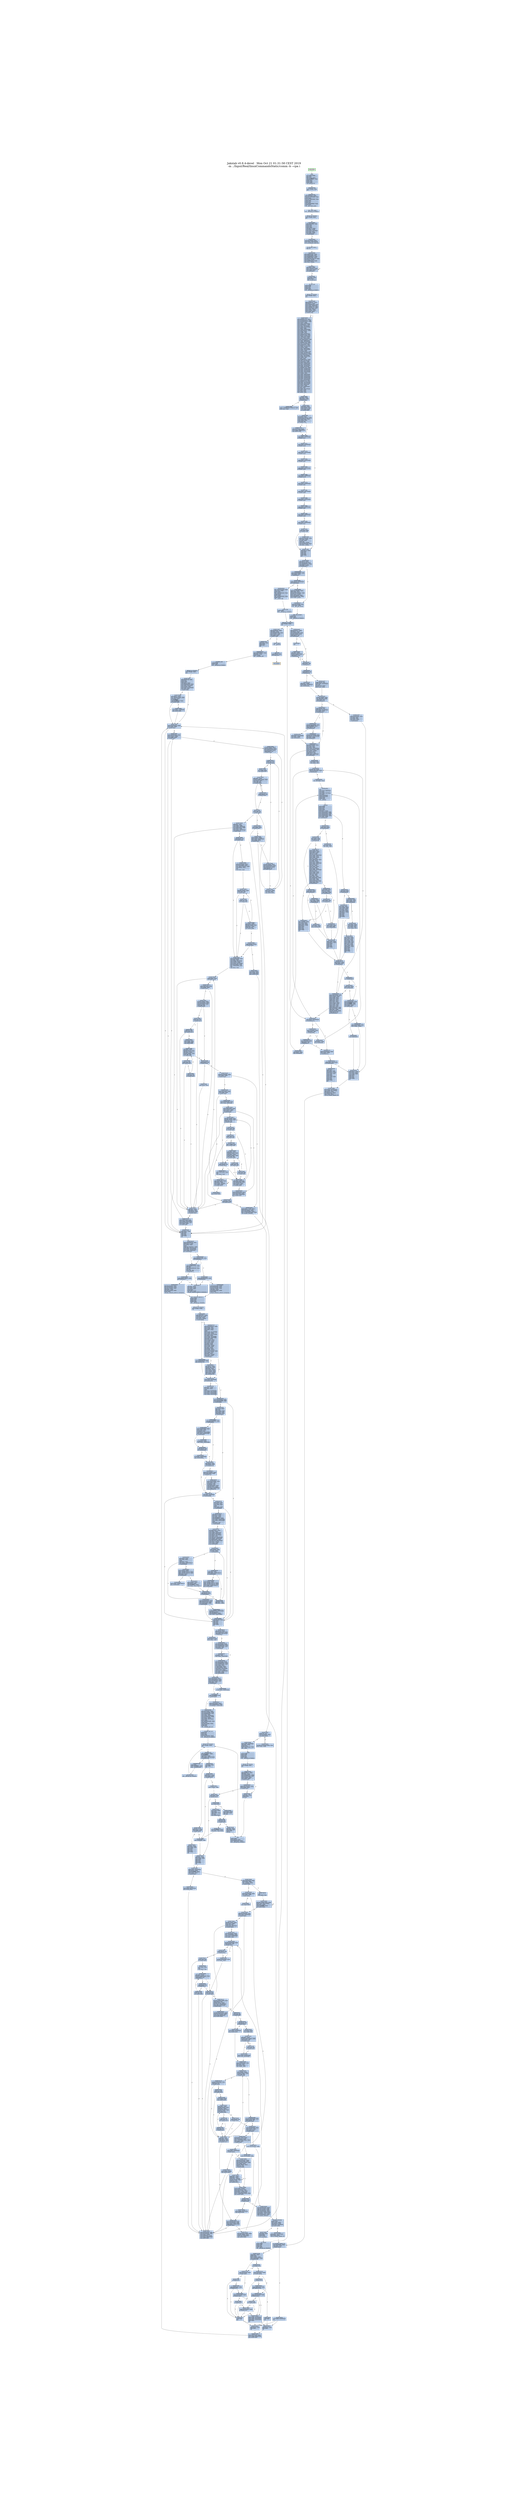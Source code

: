 digraph G {
node[shape=rectangle,style=filled,fillcolor=lightsteelblue,color=lightsteelblue]
bgcolor="transparent"
graph [label="Jakstab v0.8.4-devel   Mon Oct 21 01:31:58 CEST 2019\n-m ../Input/Real/linuxCommandsStatic/comm -b --cpa i", labelloc=t, fontsize=35, pad=30]
"0x08048730_0"[label="start\nxorl %ebp, %ebp\lpopl %esi\lmovl %esp, %ecx\landl $0xfffffff0, %esp\lpushl %eax\lpushl %esp\lpushl %edx\lcall 0x08048763\l"];
"0x08048740_0"[label="0x08048740\naddl $0x9c8c0, %ebx\lleal -617376(%ebx), %eax\lpushl %eax\lleal -617536(%ebx), %eax\lpushl %eax\lpushl %ecx\lpushl %esi\lmovl $0x80498a8, %eax\lpushl %eax\lcall __libc_start_main\l"];
"0x08048763_0"[label="0x08048763\nmovl (%esp), %ebx\lret\l"];
"0x08048770_0"[label="_dl_relocate_static_...\nrepz ret\l"];
"0x08048780_0"[label="__x86.get_pc_thunk.b...\nmovl (%esp), %ebx\lret\l"];
"0x08049e0f_0"[label="__x86.get_pc_thunk.a...\nmovl (%esp), %eax\lret\l"];
"0x0804a29d_0"[label="__x86.get_pc_thunk.d...\nmovl (%esp), %edx\lret\l"];
"0x0804c763_0"[label="__x86.get_pc_thunk.c...\nmovl (%esp), %ecx\lret\l"];
"0x0804d4b0_0"[label="__udivdi3\npushl %ebp\lpushl %edi\lpushl %esi\lpushl %ebx\lsubl $0x1c, %esp\lmovl 0x3c(%esp), %edx\lmovl 0x30(%esp), %ebp\lmovl 0x34(%esp), %esi\lmovl 0x38(%esp), %ebx\ltestl %edx, %edx\ljne 0x0804d500\l"];
"0x0804d4cb_0"[label="0x0804d4cb\ncmpl %esi, %ebx\lja 0x0804d590\l"];
"0x0804d4d3_0"[label="0x0804d4d3\ntestl %ebx, %ebx\lmovl %ebx, %ecx\ljne 0x0804d4e4\l"];
"0x0804d4d9_0"[label="0x0804d4d9\nmovl $0x1, %eax\lxorl %edx, %edx\ldivl %ebx, %eax\lmovl %eax, %ecx\l"];
"0x0804d4e4_0"[label="0x0804d4e4\nxorl %edx, %edx\lmovl %esi, %eax\ldivl %ecx, %eax\lmovl %eax, %esi\lmovl %ebp, %eax\lmovl %esi, %edi\ldivl %ecx, %eax\lmovl %edi, %edx\laddl $0x1c, %esp\lpopl %ebx\lpopl %esi\lpopl %edi\lpopl %ebp\lret\l"];
"0x0804d500_0"[label="0x0804d500\ncmpl %esi, %edx\lja 0x0804d580\l"];
"0x0804d504_0"[label="0x0804d504\nbsrl %edx, %edi\lxorl $0x1f, %edi\lje 0x0804d5a8\l"];
"0x0804d510_0"[label="0x0804d510\nmovl %edi, %ecx\lmovl $0x20, %eax\lsubl %edi, %eax\lshll %cl, %edx\lmovl %edx, 0x8(%esp)\lmovl %eax, %ecx\lmovl %ebx, %edx\lshrl %cl, %edx\lmovl 0x8(%esp), %ecx\lorl %edx, %ecx\lmovl %esi, %edx\lmovl %ecx, 0x8(%esp)\lmovl %edi, %ecx\lshll %cl, %ebx\lmovl %eax, %ecx\lshrl %cl, %edx\lmovl %edi, %ecx\lmovl %ebx, 0xc(%esp)\lshll %cl, %esi\lmovl %ebp, %ebx\lmovl %eax, %ecx\lshrl %cl, %ebx\lorl %ebx, %esi\lmovl %esi, %eax\ldivl 0x8(%esp), %eax\lmovl %edx, %esi\lmovl %eax, %ebx\lmull 0xc(%esp), %eax\lcmpl %edx, %esi\ljb 0x0804d567\l"];
"0x0804d55b_0"[label="0x0804d55b\nmovl %edi, %ecx\lshll %cl, %ebp\lcmpl %eax, %ebp\ljae 0x0804d5c0\l"];
"0x0804d563_0"[label="0x0804d563\ncmpl %edx, %esi\ljne 0x0804d5c0\l"];
"0x0804d567_0"[label="0x0804d567\nleal -1(%ebx), %eax\lxorl %edi, %edi\lmovl %edi, %edx\laddl $0x1c, %esp\lpopl %ebx\lpopl %esi\lpopl %edi\lpopl %ebp\lret\l"];
"0x0804d580_0"[label="0x0804d580\nxorl %edi, %edi\lxorl %eax, %eax\l"];
"0x0804d584_0"[label="0x0804d584\nmovl %edi, %edx\laddl $0x1c, %esp\lpopl %ebx\lpopl %esi\lpopl %edi\lpopl %ebp\lret\l"];
"0x0804d590_0"[label="0x0804d590\nxorl %edi, %edi\lmovl %ebp, %eax\lmovl %esi, %edx\ldivl %ebx, %eax\lmovl %edi, %edx\laddl $0x1c, %esp\lpopl %ebx\lpopl %esi\lpopl %edi\lpopl %ebp\lret\l"];
"0x0804d5a8_0"[label="0x0804d5a8\ncmpl %esi, %edx\ljb 0x0804d5b2\l"];
"0x0804d5ac_0"[label="0x0804d5ac\nxorl %eax, %eax\lcmpl %ebp, %ebx\lja 0x0804d584\l"];
"0x0804d5b2_0"[label="0x0804d5b2\nmovl $0x1, %eax\ljmp 0x0804d584\l"];
"0x0804d5c0_0"[label="0x0804d5c0\nmovl %ebx, %eax\lxorl %edi, %edi\ljmp 0x0804d584\l"];
"0x0804d6f0_0"[label="get_common_indeces.c...\npushl %ebp\lpushl %edi\lpushl %esi\lpushl %ebx\lcall __x86.get_pc_thunk.bp\l"];
"0x0804d6f9_0"[label="0x0804d6f9\naddl $0x97907, %ebp\lsubl $0x108, %esp\ltestl %eax, %eax\lmovl %ecx, (%esp)\lje 0x0804d8d8\l"];
"0x0804d710_0"[label="0x0804d710\nmovl $0x80e6c00, %ebp\lmovl %eax, %esi\lmovl %edx, %edi\lmovl $0x1, %eax\lcpuid \lmovl %edx, 0x14(%ebp)\lmovl %eax, %edx\lmovl %ecx, 0x10(%ebp)\lshrl $0x8, %edx\lmovl %ebx, 0xc(%ebp)\lmovl %eax, 0x8(%ebp)\landl $0xf, %edx\lmovl (%esp), %ecx\lmovl %edx, (%esi)\lmovl %eax, %edx\lshrl $0x4, %edx\landl $0xf, %edx\lmovl %edx, (%edi)\lmovl %eax, %edx\lshrl $0xc, %edx\landl $0xf0, %edx\lmovl %edx, (%ecx)\lmovl 0x11c(%esp), %edx\lmovl %eax, %ecx\landl $0xf, %ecx\lmovl %ecx, (%edx)\lcmpl $0xf, (%esi)\lje 0x0804d8c1\l"];
"0x0804d768_0"[label="0x0804d768\ncmpl $0x6, 0x4(%ebp)\ljle 0x0804d783\l"];
"0x0804d76e_0"[label="0x0804d76e\nmovl $0x7, %eax\lxorl %ecx, %ecx\lcpuid \lmovl %eax, 0x18(%ebp)\lmovl %ebx, 0x1c(%ebp)\lmovl %ecx, 0x20(%ebp)\lmovl %edx, 0x24(%ebp)\l"];
"0x0804d783_0"[label="0x0804d783\nmovl 0x10(%ebp), %ebx\ltestl $0x8000000, %ebx\lje 0x0804d8b6\l"];
"0x0804d792_0"[label="0x0804d792\nxorl %ecx, %ecx\llgdt %ax\lmovl %eax, %edx\landl $0x6, %edx\lcmpl $0x6, %edx\lje 0x0804d8e3\l"];
"0x0804d7a5_0"[label="0x0804d7a5\ncmpl $0xc, 0x4(%ebp)\ljle 0x0804d8b6\l"];
"0x0804d7af_0"[label="0x0804d7af\nmovl $0xd, %esi\lxorl %ecx, %ecx\lmovl %esi, %eax\lcpuid \ltestl %ebx, %ebx\lje 0x0804d8b6\l"];
"0x0804d7c2_0"[label="0x0804d7c2\naddl $0x7f, %ebx\lmovl %esi, %eax\lmovl $0x1, %ecx\landl $0xffffffc0, %ebx\lmovl %ebx, 0x40(%ebp)\lmovl %ebx, 0x44(%ebp)\lcpuid \ltestb $0x2, %al\lje 0x0804d8b6\l"];
"0x0804d7df_0"[label="0x0804d7df\nleal 0x8(%esp), %ecx\lmovl $0x3, %eax\lmovl %ebp, 0x4(%esp)\lmovl $0x0, 0x8(%esp)\lmovl $0xa0, 0xc(%esp)\lmovl $0x2, %esi\lmovl $0x240, 0x10(%esp)\lmovl $0xa0, 0x88(%esp)\lleal 0x88(%esp), %edi\lmovl $0x100, 0x8c(%esp)\lmovl %ecx, (%esp)\lmovl %eax, %ebp\ljmp 0x0804d86c\l"];
"0x0804d830_0"[label="0x0804d830\nmovl $0xd, %eax\lmovl %esi, %ecx\lcpuid \lcmpl $0x2, %esi\lmovl %eax, (%edi,%esi,4)\lje 0x0804d866\l"];
"0x0804d841_0"[label="0x0804d841\nmovl (%esp), %ebx\lmovl -4(%edi,%esi,4), %eax\laddl -4(%ebx,%esi,4), %eax\landl $0x2, %ecx\lje 0x0804d94e\l"];
"0x0804d855_0"[label="0x0804d855\nmovl (%esp), %ecx\laddl $0x3f, %eax\landl $0xffffffc0, %eax\lmovl %eax, (%ecx,%esi,4)\l"];
"0x0804d861_0"[label="0x0804d861\ncmpl $0x20, %ebp\lje 0x0804d892\l"];
"0x0804d866_0"[label="0x0804d866\naddl $0x1, %esi\laddl $0x1, %ebp\l"];
"0x0804d86c_0"[label="0x0804d86c\nmovl $0xee, %eax\lbtl %esi, %eax\ljb 0x0804d830\l"];
"0x0804d876_0"[label="0x0804d876\ncmpl $0x2, %esi\lmovl $0x0, (%edi,%esi,4)\lje 0x0804d866\l"];
"0x0804d882_0"[label="0x0804d882\nmovl (%esp), %ebx\lmovl -4(%edi,%esi,4), %eax\laddl -4(%ebx,%esi,4), %eax\lmovl %eax, (%ebx,%esi,4)\ljmp 0x0804d861\l"];
"0x0804d892_0"[label="0x0804d892\nmovl 0x104(%esp), %eax\laddl 0x84(%esp), %eax\lmovl 0x4(%esp), %ebp\lje 0x0804d8b6\l"];
"0x0804d8a6_0"[label="0x0804d8a6\norl $0x400000, 0x48(%ebp)\laddl $0x7f, %eax\landl $0xffffffc0, %eax\lmovl %eax, 0x40(%ebp)\l"];
"0x0804d8b6_0"[label="0x0804d8b6\naddl $0x108, %esp\lpopl %ebx\lpopl %esi\lpopl %edi\lpopl %ebp\lret\l"];
"0x0804d8c1_0"[label="0x0804d8c1\nshrl $0x14, %eax\lmovzbl %al, %eax\laddl $0xf, %eax\lmovl %eax, (%esi)\lmovl (%esp), %eax\lmovl (%eax), %eax\laddl %eax, (%edi)\ljmp 0x0804d768\l"];
"0x0804d8d8_0"[label="0x0804d8d8\nmovl $0x80e6c00, %ebp\ljmp 0x0804d768\l"];
"0x0804d8e3_0"[label="0x0804d8e3\ntestl $0x10000000, %ebx\lje 0x0804d90a\l"];
"0x0804d8eb_0"[label="0x0804d8eb\nmovl 0x48(%ebp), %edx\lmovl %edx, %ecx\lorl $0x40, %ecx\ltestb $0x20, 0x1c(%ebp)\lmovl %ecx, 0x48(%ebp)\lje 0x0804d905\l"];
"0x0804d8fc_0"[label="0x0804d8fc\norl $0x440, %edx\lmovl %edx, 0x48(%ebp)\l"];
"0x0804d905_0"[label="0x0804d905\nandb $0x10, %bh\ljne 0x0804d945\l"];
"0x0804d90a_0"[label="0x0804d90a\nandl $0xe0, %eax\lcmpl $0xe0, %eax\ljne 0x0804d7a5\l"];
"0x0804d91a_0"[label="0x0804d91a\nmovl 0x1c(%ebp), %edx\ltestl $0x10000, %edx\lje 0x0804d7a5\l"];
"0x0804d929_0"[label="0x0804d929\nmovl 0x48(%ebp), %eax\lmovl %eax, %ecx\lorb $0x10, %ah\lorb $0x30, %ch\landl $0x20000, %edx\lcmovnel %ecx, %eax\lmovl %eax, 0x48(%ebp)\ljmp 0x0804d7a5\l"];
"0x0804d945_0"[label="0x0804d945\norl $0x80, 0x48(%ebp)\ljmp 0x0804d90a\l"];
"0x0804d94e_0"[label="0x0804d94e\nmovl %eax, (%ebx,%esi,4)\ljmp 0x0804d861\l"];
"0x0804d960_0"[label="__libc_start_main\ncall __x86.get_pc_thunk.ax\l"];
"0x0804d965_0"[label="0x0804d965\naddl $0x9769b, %eax\lpushl %edi\lpushl %esi\lpushl %ebx\lsubl $0x70, %esp\lmovl $0x0, %edx\lmovl %eax, 0xc(%esp)\lxorl %eax, %eax\ltestl %edx, %edx\lje 0x0804d989\l"];
"0x0804d989_0"[label="0x0804d989\nmovl 0xc(%esp), %edi\lmovl %eax, 0xe10(%edi)\lcall _dl_relocate_static_pie\l"];
"0x0804d998_0"[label="0x0804d998\nmovl 0x88(%esp), %eax\lmovl 0x84(%esp), %esi\lmovl $0x80e6bc4, %edx\lmovl 0x98(%esp), %ecx\lleal 0x4(%eax,%esi,4), %eax\lmovl %eax, (%edx)\lmovl $0x80e4ec8, %edx\lmovl %ecx, (%edx)\l"];
"0x0804d9c1_0"[label="0x0804d9c1\naddl $0x4, %eax\lmovl -4(%eax), %edx\ltestl %edx, %edx\ljne 0x0804d9c1\l"];
"0x0804d9cb_0"[label="0x0804d9cb\nsubl $0xc, %esp\lpushl %eax\lcall _dl_aux_init\l"];
"0x0804d9d4_0"[label="0x0804d9d4\naddl $0x10, %esp\lmovl 0xc(%esp), %esi\lmovl $0x80e7210, %eax\lcmpl $0x0, (%eax)\ljne 0x0804da12\l"];
"0x0804d9e6_0"[label="0x0804d9e6\nmovl $0x8048000, %edx\ltestl %edx, %edx\lje 0x0804da12\l"];
"0x0804d9f0_0"[label="0x0804d9f0\ncmpw $0x20, 0x2a(%edx)\ljne 0x0804dde4\l"];
"0x0804d9fb_0"[label="0x0804d9fb\nmovl 0x1c(%edx), %ecx\laddl %edx, %ecx\lmovzwl 0x2c(%edx), %edx\lmovl %ecx, (%eax)\lmovl 0xc(%esp), %eax\lmovl $0x80e7230, %eax\lmovl %edx, (%eax)\l"];
"0x0804da12_0"[label="0x0804da12\nmovl 0xc(%esp), %esi\lmovl %esi, %ebx\lcall __libc_init_secure\l"];
"0x0804da1d_0"[label="0x0804da1d\nmovl $0x80e6bc4, %eax\lsubl $0xc, %esp\lpushl (%eax)\lcall __tunables_init\l"];
"0x0804da2d_0"[label="0x0804da2d\nmovl $0x80e6c00, %esi\laddl $0x10, %esp\lxorl %eax, %eax\lcpuid \lcmpl $0x756e6547, %ebx\lmovl $0x0, 0x1c(%esp)\lmovl $0x0, 0x20(%esp)\lmovl %eax, 0x4(%esi)\ljne 0x0804dd1f\l"];
"0x0804da59_0"[label="0x0804da59\ncmpl $0x6c65746e, %ecx\ljne 0x0804dd1f\l"];
"0x0804da65_0"[label="0x0804da65\ncmpl $0x49656e69, %edx\lje 0x0804deab\l"];
"0x0804da71_0"[label="0x0804da71\nsubl $0xc, %esp\lxorl %eax, %eax\lxorl %ecx, %ecx\lpushl $0x0\lxorl %edx, %edx\lcall get_common_indeces.constprop.1\l"];
"0x0804da81_0"[label="0x0804da81\naddl $0x10, %esp\lmovl $0x3, %eax\l"];
"0x0804da89_0"[label="0x0804da89\nmovl 0xc(%esp), %ecx\lmovl $0x80e6c00, %edx\lmovl 0x14(%edx), %ecx\ltestb $0x1, %ch\lje 0x0804daa2\l"];
"0x0804da9b_0"[label="0x0804da9b\norl $0x4000, 0x48(%edx)\l"];
"0x0804daa2_0"[label="0x0804daa2\nandb $0xffffff80, %ch\lje 0x0804dab8\l"];
"0x0804daa7_0"[label="0x0804daa7\nmovl 0xc(%esp), %ecx\lmovl $0x80e6c00, %edx\lorl $0x8000, 0x48(%edx)\l"];
"0x0804dab8_0"[label="0x0804dab8\nmovl 0xc(%esp), %edi\lmovl 0x1c(%esp), %edx\lmovl $0x80e6c00, %esi\lmovl %edi, %ebx\lmovl %edx, 0x38(%esi)\lmovl 0x20(%esp), %edx\lmovl %eax, (%esi)\lmovl %edx, 0x3c(%esi)\lpushl %eax\lleal -426944(%edi), %eax\lpushl %eax\lleal 0x3c(%esp), %eax\lpushl %eax\lpushl $0x0\lcall __tunable_get_val\l"];
"0x0804dd1f_0"[label="0x0804dd1f\ncmpl $0x68747541, %ebx\lsete %bl\lcmpl $0x444d4163, %ecx\lsete %al\ltestb %al, %bl\lje 0x0804da71\l"];
"0x0804dd39_0"[label="0x0804dd39\ncmpl $0x69746e65, %edx\ljne 0x0804da71\l"];
"0x0804dd45_0"[label="0x0804dd45\nleal 0x2c(%esp), %ecx\lleal 0x20(%esp), %edx\lleal 0x1c(%esp), %eax\lsubl $0xc, %esp\lleal 0x3c(%esp), %ebx\lpushl %ebx\lcall get_common_indeces.constprop.1\l"];
"0x0804dde4_0"[label="0x0804dde4\nleal -193332(%esi), %eax\lmovl %esi, %ebx\lpushl %eax\lleal -193516(%esi), %eax\lpushl $0xb4\lpushl %eax\lleal -193460(%esi), %eax\lpushl %eax\lcall __assert_fail\l"];
"0x0804deab_0"[label="0x0804deab\nleal 0x20(%esp), %edx\lleal 0x24(%esp), %ecx\lleal 0x1c(%esp), %eax\lsubl $0xc, %esp\lleal 0x34(%esp), %ebx\lpushl %ebx\lcall get_common_indeces.constprop.1\l"];
"0x0804dec4_0"[label="0x0804dec4\naddl $0x10, %esp\lmovl 0x48(%esi), %edx\lcmpl $0x6, 0x1c(%esp)\lje 0x0804df17\l"];
"0x0804ded1_0"[label="0x0804ded1\nmovl 0xc(%esp), %eax\lmovl $0x80e6c00, %edx\lmovl 0x48(%edx), %eax\ltestb $0x4, %ah\lje 0x0804dee9\l"];
"0x0804dee3_0"[label="0x0804dee3\norb $0x8, %ah\lmovl %eax, 0x48(%edx)\l"];
"0x0804dee9_0"[label="0x0804dee9\nmovl 0xc(%esp), %eax\lmovl $0x80e6c00, %edx\lmovl 0x48(%edx), %eax\lmovl %eax, %ecx\lorl $0x20000, %eax\lorl $0x100000, %ecx\ltestb $0x8, 0x1f(%edx)\lcmovel %ecx, %eax\lmovl %eax, 0x48(%edx)\lmovl $0x1, %eax\ljmp 0x0804da89\l"];
"0x0804e062_0"[label="__x86.get_pc_thunk.b...\nmovl (%esp), %ebp\lret\l"];
"0x0804e3b9_0"[label="__x86.get_pc_thunk.s...\nmovl (%esp), %esi\lret\l"];
"0x08050ae0_0"[label="__assert_fail\npushl %ebx\lcall __x86.get_pc_thunk.bx\l"];
"0x080546c3_0"[label="__x86.get_pc_thunk.d...\nmovl (%esp), %edi\lret\l"];
"0x080793c0_0"[label="__sbrk\npushl %ebp\lpushl %edi\lpushl %esi\lpushl %ebx\lcall __x86.get_pc_thunk.si\l"];
"0x080793c9_0"[label="0x080793c9\naddl $0x6bc37, %esi\lsubl $0xc, %esp\lmovl $0x80e6cac, %ebp\lmovl 0x20(%esp), %edi\lmovl (%ebp), %ebx\ltestl %ebx, %ebx\lje 0x080793ed\l"];
"0x080793e3_0"[label="0x080793e3\nmovl 0xe10(%esi), %eax\ltestl %eax, %eax\lje 0x08079401\l"];
"0x080793ed_0"[label="0x080793ed\nsubl $0xc, %esp\lpushl $0x0\lcall brk\l"];
"0x080793f7_0"[label="0x080793f7\naddl $0x10, %esp\ltestl %eax, %eax\ljs 0x08079420\l"];
"0x080793fe_0"[label="0x080793fe\nmovl (%ebp), %ebx\l"];
"0x08079401_0"[label="0x08079401\ncmpl $0x0, %edi\lje 0x08079425\l"];
"0x08079406_0"[label="0x08079406\njle 0x08079450\l"];
"0x08079408_0"[label="0x08079408\nmovl %ebx, %eax\laddl %edi, %eax\lsetb %al\l"];
"0x0807940f_0"[label="0x0807940f\ntestb %al, %al\lje 0x08079430\l"];
"0x08079413_0"[label="0x08079413\nmovl $0xffffffe0, %eax\lmovl $0xc, %gs:(%eax)\l"];
"0x08079420_0"[label="0x08079420\nmovl $0xffffffff, %ebx\l"];
"0x08079425_0"[label="0x08079425\naddl $0xc, %esp\lmovl %ebx, %eax\lpopl %ebx\lpopl %esi\lpopl %edi\lpopl %ebp\lret\l"];
"0x08079430_0"[label="0x08079430\nsubl $0xc, %esp\laddl %ebx, %edi\lpushl %edi\lcall brk\l"];
"0x0807943b_0"[label="0x0807943b\naddl $0x10, %esp\ltestl %eax, %eax\ljs 0x08079420\l"];
"0x08079442_0"[label="0x08079442\naddl $0xc, %esp\lmovl %ebx, %eax\lpopl %ebx\lpopl %esi\lpopl %edi\lpopl %ebp\lret\l"];
"0x08079450_0"[label="0x08079450\nmovl %edi, %eax\lnegl %eax\lcmpl %ebx, %eax\lseta %al\ljmp 0x0807940f\l"];
"0x0807b7d0_0"[label="do_tunable_update_va...\nmovl 0x4(%eax), %ecx\lcmpl $0x3, %ecx\lje 0x0807b820\l"];
"0x0807b7d8_0"[label="0x0807b7d8\ncmpl $0x1, %ecx\lpushl %ebx\lmovl (%edx), %ebx\lmovl 0x4(%edx), %edx\lje 0x0807b7f8\l"];
"0x0807b7e3_0"[label="0x0807b7e3\njae 0x0807b7f8\l"];
"0x0807b7e5_0"[label="0x0807b7e5\ncmpl 0xc(%eax), %edx\ljle 0x0807b828\l"];
"0x0807b7ea_0"[label="0x0807b7ea\ncmpl 0x14(%eax), %edx\ljl 0x0807b810\l"];
"0x0807b7ef_0"[label="0x0807b7ef\njle 0x0807b80b\l"];
"0x0807b7f1_0"[label="0x0807b7f1\npopl %ebx\lret\l"];
"0x0807b7f8_0"[label="0x0807b7f8\ncmpl 0xc(%eax), %edx\lja 0x0807b804\l"];
"0x0807b7fd_0"[label="0x0807b7fd\njb 0x0807b7f1\l"];
"0x0807b7ff_0"[label="0x0807b7ff\ncmpl 0x8(%eax), %ebx\ljb 0x0807b7f1\l"];
"0x0807b804_0"[label="0x0807b804\ncmpl 0x14(%eax), %edx\ljb 0x0807b810\l"];
"0x0807b809_0"[label="0x0807b809\nja 0x0807b7f1\l"];
"0x0807b80b_0"[label="0x0807b80b\ncmpl 0x10(%eax), %ebx\lja 0x0807b7f1\l"];
"0x0807b810_0"[label="0x0807b810\nmovl %ebx, 0x18(%eax)\lmovl %edx, 0x1c(%eax)\lmovb $0x1, 0x20(%eax)\lpopl %ebx\lret\l"];
"0x0807b820_0"[label="0x0807b820\nmovl %edx, 0x18(%eax)\lret\l"];
"0x0807b828_0"[label="0x0807b828\njl 0x0807b7f1\l"];
"0x0807b82a_0"[label="0x0807b82a\ncmpl 0x8(%eax), %ebx\ljae 0x0807b7ea\l"];
"0x0807b82f_0"[label="0x0807b82f\npopl %ebx\lret\l"];
"0x0807b840_0"[label="tunable_initialize\npushl %ebx\lmovl %eax, %ebx\lsubl $0x18, %esp\lcmpl $0x3, 0x4(%eax)\ljne 0x0807b860\l"];
"0x0807b84c_0"[label="0x0807b84c\nmovb $0x1, 0x20(%eax)\lmovl %ebx, %eax\lcall do_tunable_update_val\l"];
"0x0807b857_0"[label="0x0807b857\naddl $0x18, %esp\lpopl %ebx\lret\l"];
"0x0807b860_0"[label="0x0807b860\nsubl $0x8, %esp\lpushl $0x0\lpushl %edx\lcall _dl_strtoul\l"];
"0x0807b86b_0"[label="0x0807b86b\nmovl %eax, 0x18(%esp)\lmovl %edx, 0x1c(%esp)\laddl $0x10, %esp\lleal 0x8(%esp), %edx\lmovl %ebx, %eax\lcall do_tunable_update_val\l"];
"0x0807b881_0"[label="0x0807b881\naddl $0x18, %esp\lpopl %ebx\lret\l"];
"0x0807b8b0_0"[label="__tunables_init\npushl %ebp\lpushl %edi\lcall __x86.get_pc_thunk.di\l"];
"0x0807b8b7_0"[label="0x0807b8b7\naddl $0x69749, %edi\lpushl %esi\lpushl %ebx\lsubl $0x3c, %esp\lmovl $0x80e4ecc, %eax\lmovl %edi, 0xc(%esp)\lmovl (%eax), %esi\lmovl %eax, 0x18(%esp)\ltestl %esi, %esi\lje 0x0807b8f0\l"];
"0x0807b8d6_0"[label="0x0807b8d6\nmovl $0x21, %eax\lleal -180297(%edi), %ebx\lxorl %ecx, %ecx\lint $0xffffff80\lcmpl $0xfffff000, %eax\ljbe 0x0807bbfb\l"];
"0x0807b8f0_0"[label="0x0807b8f0\nmovl 0x50(%esp), %eax\ltestl %eax, %eax\lje 0x0807ba2f\l"];
"0x0807b8fc_0"[label="0x0807b8fc\nmovl 0x50(%esp), %eax\lmovl (%eax), %ebp\ltestl %ebp, %ebp\lje 0x0807ba2f\l"];
"0x0807b90a_0"[label="0x0807b90a\nmovzbl (%ebp), %ecx\lmovl 0x50(%esp), %eax\lleal 0x4(%eax), %ebx\lcmpb $0x3d, %cl\lje 0x0807baa2\l"];
"0x0807b91e_0"[label="0x0807b91e\ntestb %cl, %cl\lje 0x0807baa2\l"];
"0x0807b926_0"[label="0x0807b926\nxorl %eax, %eax\ljmp 0x0807b935\l"];
"0x0807b930_0"[label="0x0807b930\ncmpb $0x3d, %dl\lje 0x0807b943\l"];
"0x0807b935_0"[label="0x0807b935\naddl $0x1, %eax\lmovzbl (%ebp,%eax), %edx\lmovl %eax, %esi\ltestb %dl, %dl\ljne 0x0807b930\l"];
"0x0807b943_0"[label="0x0807b943\ntestb %dl, %dl\lje 0x0807ba80\l"];
"0x0807b94b_0"[label="0x0807b94b\naddl $0x1, %esi\ltestl %ebx, %ebx\lmovl %ebx, 0x8(%esp)\lleal (%ebp,%esi), %eax\lmovl %ecx, %edi\lmovl %eax, 0x14(%esp)\lje 0x0807ba2f\l"];
"0x0807b964_0"[label="0x0807b964\ncmpb $0x47, %cl\ljne 0x0807b9a1\l"];
"0x0807b969_0"[label="0x0807b969\nmovl 0xc(%esp), %ecx\lleal 0x1(%ebp), %eax\lleal -180311(%ecx), %ebx\lmovl $0x4c, %ecx\lnop \lleal (%esi), %esi\l"];
"0x0807b980_0"[label="0x0807b980\nmovzbl (%eax), %edx\ltestb %dl, %dl\lje 0x0807b9a1\l"];
"0x0807b987_0"[label="0x0807b987\ncmpb %cl, %dl\ljne 0x0807b9a1\l"];
"0x0807b98b_0"[label="0x0807b98b\naddl $0x1, %ebx\lmovzbl (%ebx), %ecx\laddl $0x1, %eax\ltestb %cl, %cl\ljne 0x0807b980\l"];
"0x0807b998_0"[label="0x0807b998\ncmpb $0x3d, (%eax)\lje 0x0807bb2f\l"];
"0x0807b9a1_0"[label="0x0807b9a1\nmovl 0x18(%esp), %eax\lxorl %edi, %edi\lmovl %ebp, 0x4(%esp)\lmovl (%eax), %eax\lmovl %eax, 0x10(%esp)\lmovl 0xc(%esp), %eax\lleal -1344(%eax), %esi\lnop \lleal (%esi), %esi\l"];
"0x0807b9c0_0"[label="0x0807b9c0\ncmpb $0x0, (%esi)\ljne 0x0807ba10\l"];
"0x0807b9c5_0"[label="0x0807b9c5\nmovl 0x8(%esi), %ebp\ltestl %ebp, %ebp\lje 0x0807ba10\l"];
"0x0807b9cc_0"[label="0x0807b9cc\nmovzbl (%ebp), %edx\lmovl 0x4(%esp), %ebx\lmovzbl (%ebx), %eax\ltestb %dl, %dl\lje 0x0807ba08\l"];
"0x0807b9db_0"[label="0x0807b9db\ntestb %al, %al\lje 0x0807ba10\l"];
"0x0807b9df_0"[label="0x0807b9df\ncmpb %al, %dl\ljne 0x0807ba10\l"];
"0x0807b9e3_0"[label="0x0807b9e3\nmovl %ebp, %ecx\lmovl %ebx, %edx\ljmp 0x0807b9f8\l"];
"0x0807b9f0_0"[label="0x0807b9f0\ncmpb %al, %bl\ljne 0x0807ba10\l"];
"0x0807b9f4_0"[label="0x0807b9f4\ntestb %al, %al\lje 0x0807ba10\l"];
"0x0807b9f8_0"[label="0x0807b9f8\naddl $0x1, %ecx\lmovzbl (%ecx), %ebx\laddl $0x1, %edx\lmovzbl (%edx), %eax\ltestb %bl, %bl\ljne 0x0807b9f0\l"];
"0x0807ba08_0"[label="0x0807ba08\ncmpb $0x3d, %al\lje 0x0807ba40\l"];
"0x0807ba0c_0"[label="0x0807ba0c\nleal (%esi), %esi\l"];
"0x0807ba10_0"[label="0x0807ba10\naddl $0x1, %edi\laddl $0x2c, %esi\lcmpl $0x16, %edi\ljne 0x0807b9c0\l"];
"0x0807ba1b_0"[label="0x0807ba1b\nmovl 0x8(%esp), %eax\lmovl %eax, 0x50(%esp)\lmovl 0x50(%esp), %eax\ltestl %eax, %eax\ljne 0x0807b8fc\l"];
"0x0807ba2f_0"[label="0x0807ba2f\naddl $0x3c, %esp\lpopl %ebx\lpopl %esi\lpopl %edi\lpopl %ebp\lret\l"];
"0x0807ba40_0"[label="0x0807ba40\nmovl 0x10(%esp), %edx\ltestl %edx, %edx\lje 0x0807ba54\l"];
"0x0807ba48_0"[label="0x0807ba48\nmovl 0x4(%esi), %eax\ltestl %eax, %eax\lje 0x0807baab\l"];
"0x0807ba4f_0"[label="0x0807ba4f\ncmpl $0x2, %eax\ljne 0x0807ba10\l"];
"0x0807ba54_0"[label="0x0807ba54\nimull $0x2c, %edi, %eax\lmovl 0xc(%esp), %edi\lmovl 0x14(%esp), %edx\lleal -1376(%edi,%eax), %eax\lcall tunable_initialize\l"];
"0x0807ba6b_0"[label="0x0807ba6b\nmovl 0x8(%esp), %eax\lmovl %eax, 0x50(%esp)\ljmp 0x0807b8f0\l"];
"0x0807ba80_0"[label="0x0807ba80\ntestl %ebx, %ebx\lje 0x0807ba2f\l"];
"0x0807ba84_0"[label="0x0807ba84\nmovl (%ebx), %ebp\lmovl %ebx, 0x50(%esp)\ltestl %ebp, %ebp\lje 0x0807ba2f\l"];
"0x0807ba8e_0"[label="0x0807ba8e\nmovzbl (%ebp), %ecx\lmovl 0x50(%esp), %eax\lleal 0x4(%eax), %ebx\lcmpb $0x3d, %cl\ljne 0x0807b91e\l"];
"0x0807baa2_0"[label="0x0807baa2\nmovl %ecx, %edx\lxorl %esi, %esi\ljmp 0x0807b943\l"];
"0x0807baab_0"[label="0x0807baab\nmovl 0x50(%esp), %eax\lmovl %eax, 0x8(%esp)\l"];
"0x0807bab3_0"[label="0x0807bab3\nmovl 0x8(%esp), %eax\lmovl (%eax), %eax\ltestl %eax, %eax\lje 0x0807bb04\l"];
"0x0807babd_0"[label="0x0807babd\nmovzbl (%ebp), %ecx\lmovzbl (%eax), %edx\ltestb %cl, %cl\lje 0x0807baf0\l"];
"0x0807bac8_0"[label="0x0807bac8\ntestb %dl, %dl\lje 0x0807baf5\l"];
"0x0807bacc_0"[label="0x0807bacc\ncmpb %dl, %cl\ljne 0x0807baf5\l"];
"0x0807bad0_0"[label="0x0807bad0\nmovl %ebp, %ecx\ljmp 0x0807bae0\l"];
"0x0807bad8_0"[label="0x0807bad8\ncmpb %dl, %bl\ljne 0x0807baf5\l"];
"0x0807badc_0"[label="0x0807badc\ntestb %dl, %dl\lje 0x0807baf5\l"];
"0x0807bae0_0"[label="0x0807bae0\naddl $0x1, %ecx\lmovzbl (%ecx), %ebx\laddl $0x1, %eax\lmovzbl (%eax), %edx\ltestb %bl, %bl\ljne 0x0807bad8\l"];
"0x0807baf0_0"[label="0x0807baf0\ncmpb $0x3d, %dl\lje 0x0807bb14\l"];
"0x0807baf5_0"[label="0x0807baf5\naddl $0x4, 0x8(%esp)\lmovl 0x8(%esp), %eax\lmovl (%eax), %eax\ltestl %eax, %eax\ljne 0x0807babd\l"];
"0x0807bb04_0"[label="0x0807bb04\nmovl 0x50(%esp), %ecx\lmovl 0x4(%esi), %eax\lmovl %ecx, 0x8(%esp)\ljmp 0x0807ba4f\l"];
"0x0807bb14_0"[label="0x0807bb14\nmovl 0x8(%esp), %eax\lnop \lleal (%esi), %esi\l"];
"0x0807bb20_0"[label="0x0807bb20\nmovl 0x4(%eax), %edx\laddl $0x4, %eax\lmovl %edx, -4(%eax)\ltestl %edx, %edx\ljne 0x0807bb20\l"];
"0x0807bb2d_0"[label="0x0807bb2d\njmp 0x0807bab3\l"];
"0x0807bb2f_0"[label="0x0807bb2f\nxorl %edx, %edx\lmovl %edi, %ecx\ljmp 0x0807bb3f\l"];
"0x0807bb38_0"[label="0x0807bb38\nmovzbl 0x1(%ebp,%edx), %ecx\lmovl %eax, %edx\l"];
"0x0807bb3f_0"[label="0x0807bb3f\ntestb %cl, %cl\lleal 0x1(%edx), %eax\ljne 0x0807bb38\l"];
"0x0807bb46_0"[label="0x0807bb46\nmovl %edx, 0x4(%esp)\lsubl $0xc, %esp\lpushl %eax\lmovl 0x1c(%esp), %ebx\lcall __sbrk\l"];
"0x0807bb57_0"[label="0x0807bb57\nmovl %eax, 0x34(%esp)\laddl $0x10, %esp\lcmpl $0xffffffff, %eax\lmovl %eax, %ecx\lje 0x0807bdc0\l"];
"0x0807bb69_0"[label="0x0807bb69\nmovl 0x4(%esp), %edx\ltestl %edx, %edx\lleal -1(%edx), %eax\lje 0x0807bda6\l"];
"0x0807bb78_0"[label="0x0807bb78\nnop \lleal (%esi), %esi\l"];
"0x0807bb80_0"[label="0x0807bb80\nmovzbl (%ebp,%eax), %edx\lmovb %dl, (%ecx,%eax)\lsubl $0x1, %eax\lcmpl $0xffffffff, %eax\ljne 0x0807bb80\l"];
"0x0807bb90_0"[label="0x0807bb90\naddl 0x24(%esp), %esi\lmovl %esi, 0x2c(%esp)\lje 0x0807bbe4\l"];
"0x0807bb9a_0"[label="0x0807bb9a\nmovzbl (%esi), %eax\lmovl %esi, %ebp\ltestb %al, %al\lmovb %al, 0x4(%esp)\lje 0x0807bbe4\l"];
"0x0807bba7_0"[label="0x0807bba7\nmovl 0xc(%esp), %eax\lleal -1376(%eax), %eax\lmovl %eax, 0x28(%esp)\lleal (%esi), %esi\l"];
"0x0807bbb8_0"[label="0x0807bbb8\nmovzbl 0x4(%esp), %eax\lcmpb $0x3d, %al\lje 0x0807bc0a\l"];
"0x0807bbc1_0"[label="0x0807bbc1\ncmpb $0x3a, %al\lje 0x0807bc0a\l"];
"0x0807bbc5_0"[label="0x0807bbc5\ntestb %al, %al\lje 0x0807bbe4\l"];
"0x0807bbc9_0"[label="0x0807bbc9\nxorl %edx, %edx\lnop \lleal (%esi), %esi\l"];
"0x0807bbd0_0"[label="0x0807bbd0\naddl $0x1, %edx\lmovzbl (%ebp,%edx), %eax\lcmpb $0x3d, %al\lje 0x0807bc11\l"];
"0x0807bbdc_0"[label="0x0807bbdc\ncmpb $0x3a, %al\lje 0x0807bc11\l"];
"0x0807bbe0_0"[label="0x0807bbe0\ntestb %al, %al\ljne 0x0807bbd0\l"];
"0x0807bbe4_0"[label="0x0807bbe4\nmovl 0x50(%esp), %eax\lmovl 0x24(%esp), %edi\lmovl %edi, (%eax)\lmovl 0x8(%esp), %eax\lmovl %eax, 0x50(%esp)\ljmp 0x0807b8f0\l"];
"0x0807bbfb_0"[label="0x0807bbfb\nmovl $0x2, -416(%edi)\ljmp 0x0807b8f0\l"];
"0x0807bc0a_0"[label="0x0807bc0a\nmovzbl 0x4(%esp), %eax\lxorl %edx, %edx\l"];
"0x0807bc11_0"[label="0x0807bc11\ntestb %al, %al\lje 0x0807bbe4\l"];
"0x0807bc15_0"[label="0x0807bc15\nleal 0x1(%ebp,%edx), %ecx\lcmpb $0x3a, %al\lmovzbl (%ecx), %ebx\lmovl %ecx, 0x10(%esp)\lmovb %bl, 0x1f(%esp)\lje 0x0807bd10\l"];
"0x0807bc2c_0"[label="0x0807bc2c\ntestb %bl, %bl\lje 0x0807bd4f\l"];
"0x0807bc34_0"[label="0x0807bc34\ncmpb $0x3a, %bl\lje 0x0807bd4f\l"];
"0x0807bc3d_0"[label="0x0807bc3d\nxorl %eax, %eax\ljmp 0x0807bc4c\l"];
"0x0807bc48_0"[label="0x0807bc48\ntestb %dl, %dl\lje 0x0807bc58\l"];
"0x0807bc4c_0"[label="0x0807bc4c\naddl $0x1, %eax\lmovzbl (%ecx,%eax), %edx\lcmpb $0x3a, %dl\ljne 0x0807bc48\l"];
"0x0807bc58_0"[label="0x0807bc58\nmovl %eax, 0x20(%esp)\lmovb %dl, 0x1f(%esp)\l"];
"0x0807bc60_0"[label="0x0807bc60\nmovl 0x28(%esp), %edi\lxorl %esi, %esi\lleal (%esi), %esi\lleal (%edi), %edi\l"];
"0x0807bc70_0"[label="0x0807bc70\nmovl (%edi), %eax\lmovzbl (%eax), %edx\ltestb %dl, %dl\lje 0x0807bcdb\l"];
"0x0807bc79_0"[label="0x0807bc79\nmovzbl 0x4(%esp), %ecx\ltestb %cl, %cl\lje 0x0807bcad\l"];
"0x0807bc82_0"[label="0x0807bc82\ncmpb %cl, %dl\ljne 0x0807bcad\l"];
"0x0807bc86_0"[label="0x0807bc86\nmovl %ebp, %edx\ljmp 0x0807bc98\l"];
"0x0807bc90_0"[label="0x0807bc90\ncmpb %bl, %cl\ljne 0x0807bcad\l"];
"0x0807bc94_0"[label="0x0807bc94\ntestb %bl, %bl\lje 0x0807bcad\l"];
"0x0807bc98_0"[label="0x0807bc98\naddl $0x1, %eax\lmovzbl (%eax), %ecx\laddl $0x1, %edx\lmovzbl (%edx), %ebx\ltestb %cl, %cl\ljne 0x0807bc90\l"];
"0x0807bca8_0"[label="0x0807bca8\ncmpb $0x3d, %bl\lje 0x0807bce5\l"];
"0x0807bcad_0"[label="0x0807bcad\naddl $0x1, %esi\laddl $0x2c, %edi\lcmpl $0x16, %esi\ljne 0x0807bc70\l"];
"0x0807bcb8_0"[label="0x0807bcb8\nmovl 0x10(%esp), %eax\lmovl 0x20(%esp), %edi\lcmpb $0x0, (%eax,%edi)\lje 0x0807bbe4\l"];
"0x0807bcca_0"[label="0x0807bcca\nleal 0x1(%eax,%edi), %ebp\lmovzbl (%ebp), %eax\lmovb %al, 0x4(%esp)\ljmp 0x0807bbb8\l"];
"0x0807bcdb_0"[label="0x0807bcdb\nmovzbl 0x4(%esp), %ebx\lcmpb $0x3d, %bl\ljne 0x0807bcad\l"];
"0x0807bce5_0"[label="0x0807bce5\nmovl 0x18(%esp), %eax\lmovl (%eax), %ecx\ltestl %ecx, %ecx\lje 0x0807bd22\l"];
"0x0807bcef_0"[label="0x0807bcef\nimull $0x2c, %esi, %eax\lmovl 0xc(%esp), %edi\lmovl -1340(%edi,%eax), %eax\ltestl %eax, %eax\lje 0x0807bd5c\l"];
"0x0807bd01_0"[label="0x0807bd01\nmovl 0x10(%esp), %ebp\l"];
"0x0807bd05_0"[label="0x0807bd05\ncmpl $0x2, %eax\lje 0x0807bd26\l"];
"0x0807bd0a_0"[label="0x0807bd0a\nmovl %ebp, 0x10(%esp)\ljmp 0x0807bcb8\l"];
"0x0807bd10_0"[label="0x0807bd10\nmovzbl 0x1f(%esp), %eax\lmovl 0x10(%esp), %ebp\lmovb %al, 0x4(%esp)\ljmp 0x0807bbb8\l"];
"0x0807bd22_0"[label="0x0807bd22\nmovl 0x10(%esp), %ebp\l"];
"0x0807bd26_0"[label="0x0807bd26\nmovl 0x10(%esp), %edx\lsubl 0x2c(%esp), %edx\laddl 0x14(%esp), %edx\lmovl 0x20(%esp), %eax\lmovb $0x0, (%edx,%eax)\limull $0x2c, %esi, %eax\laddl 0x28(%esp), %eax\lcall tunable_initialize\l"];
"0x0807bd4f_0"[label="0x0807bd4f\nmovl $0x0, 0x20(%esp)\ljmp 0x0807bc60\l"];
"0x0807bd5c_0"[label="0x0807bd5c\ncmpb $0x0, 0x1f(%esp)\lje 0x0807bdcd\l"];
"0x0807bd63_0"[label="0x0807bd63\nmovl 0x10(%esp), %eax\lmovl 0x20(%esp), %edi\lleal 0x1(%eax,%edi), %edx\lmovl %ebp, %eax\lmovzbl (%edx), %ecx\ltestb %cl, %cl\lje 0x0807bd88\l"];
"0x0807bd78_0"[label="0x0807bd78\naddl $0x1, %edx\laddl $0x1, %eax\lmovb %cl, -1(%eax)\lmovzbl (%edx), %ecx\ltestb %cl, %cl\ljne 0x0807bd78\l"];
"0x0807bd88_0"[label="0x0807bd88\nmovb $0x0, (%eax)\lmovl 0xc(%esp), %edi\limull $0x2c, %esi, %eax\lmovl $0x0, 0x20(%esp)\lmovl -1340(%edi,%eax), %eax\ljmp 0x0807bd05\l"];
"0x0807bda6_0"[label="0x0807bda6\nmovl 0x24(%esp), %ebx\ltestl %ebx, %ebx\lje 0x0807bbe4\l"];
"0x0807bdb2_0"[label="0x0807bdb2\njmp 0x0807bb90\l"];
"0x0807bdc0_0"[label="0x0807bdc0\nmovl $0x0, 0x24(%esp)\ljmp 0x0807bbe4\l"];
"0x0807bdcd_0"[label="0x0807bdcd\nmovb $0x0, (%ebp)\ljmp 0x0807bbe4\l"];
"0x0807bde0_0"[label="__tunable_get_val\npushl %edi\lpushl %esi\lpushl %ebx\lmovl 0x10(%esp), %eax\lcall __x86.get_pc_thunk.dx\l"];
"0x0807be60_0"[label="_dl_aux_init\npushl %ebp\lpushl %edi\lpushl %esi\lpushl %ebx\lcall __x86.get_pc_thunk.cx\l"];
"0x0807be69_0"[label="0x0807be69\naddl $0x69197, %ecx\lsubl $0x74, %esp\lmovl 0x88(%esp), %eax\lmovl %eax, 0x4(%esp)\lmovl $0x80e71fc, %eax\lmovl 0x4(%esp), %edx\lmovl %edx, (%eax)\lmovl (%edx), %eax\ltestl %eax, %eax\lje 0x0807c0fd\l"];
"0x0807be93_0"[label="0x0807be93\nmovl $0x80e7224, %esi\lmovl 0x1be0(%ecx), %edi\lmovl 0x1be4(%ecx), %ebp\lmovl (%esi), %ebx\lmovl %edi, 0x30(%esp)\lmovl $0x80e4ecc, %edi\lmovl %esi, 0x5c(%esp)\lmovl %ebp, 0x34(%esp)\lxorl %ebp, %ebp\lmovl %ebx, 0x48(%esp)\lmovl 0xb20(%ecx), %ebx\lmovl %ebp, %edx\lmovl (%edi), %esi\lmovl %edi, 0x10(%esp)\lmovl $0x80e7200, %edi\lmovl %ebx, 0x40(%esp)\lmovl -320(%ecx), %ebx\lmovl %esi, 0x4c(%esp)\lmovzwl 0xaec(%ecx), %esi\lmovl %edi, 0x68(%esp)\lmovl %ebx, 0x54(%esp)\lmovl $0x80e7248, %ebx\lmovw %si, 0x44(%esp)\lmovl $0x80e721c, %esi\lmovl %ebx, 0x14(%esp)\lmovl (%ebx), %ebx\lmovl %esi, 0x64(%esp)\lmovl %ebx, 0x50(%esp)\lmovl (%esi), %ebx\lmovl 0x1bec(%ecx), %esi\lmovl %ebx, 0x18(%esp)\lmovl 0x1be8(%ecx), %ebx\lmovl %esi, 0x2c(%esp)\lmovl %ebx, 0x28(%esp)\lmovl (%edi), %esi\lxorl %edi, %edi\lmovl 0xaf8(%ecx), %ebx\lmovb %dl, 0x21(%esp)\lmovl 0x4(%esp), %edx\lmovb $0x0, 0x5b(%esp)\lmovl %esi, 0x38(%esp)\lmovb $0x0, 0x5a(%esp)\lmovl %ebx, 0xc(%esp)\lmovl $0x80e7230, %ebx\lmovb $0x0, 0x59(%esp)\lmovb $0x0, 0x58(%esp)\lmovb $0x0, 0x47(%esp)\lmovb $0x0, 0x46(%esp)\lmovl (%ebx), %esi\lmovl %ebx, 0x6c(%esp)\lmovb $0x0, 0x3f(%esp)\lmovb $0x0, 0x3e(%esp)\lmovb $0x0, 0x3d(%esp)\lmovb $0x0, 0x3c(%esp)\lmovl %esi, 0x24(%esp)\lmovl $0x80e7210, %esi\lmovb $0x0, 0x23(%esp)\lmovb $0x0, 0x22(%esp)\lmovl %edi, 0x8(%esp)\lmovl (%esi), %ebx\lmovl %esi, 0x60(%esp)\lxorl %esi, %esi\lmovl %ebx, 0x1c(%esp)\lxorl %ebx, %ebx\lmovl %esi, %esi\lleal (%edi), %edi\l"];
"0x0807bfb0_0"[label="0x0807bfb0\nsubl $0x3, %eax\lcmpl $0x1e, %eax\lja 0x0807bfeb\l"];
"0x0807bfb8_0"[label="0x0807bfb8\nmovl -179488(%ecx,%eax,4), %edi\laddl %ecx, %edi\l"];
"0x0807bfeb_0"[label="0x0807bfeb\naddl $0x8, %edx\lmovl (%edx), %eax\ltestl %eax, %eax\ljne 0x0807bfb0\l"];
"0x0807bff4_0"[label="0x0807bff4\nleal (%esi), %esi\lmovzbl 0x21(%esp), %ebp\lmovl 0x8(%esp), %edi\lmovl %ebp, %eax\ltestb %al, %al\ljne 0x0807c31e\l"];
"0x0807c00b_0"[label="0x0807c00b\ncmpb $0x0, 0x22(%esp)\lje 0x0807c01c\l"];
"0x0807c01c_0"[label="0x0807c01c\ncmpb $0x0, 0x23(%esp)\lje 0x0807c02d\l"];
"0x0807c02d_0"[label="0x0807c02d\ncmpb $0x0, 0x3c(%esp)\lje 0x0807c03e\l"];
"0x0807c03e_0"[label="0x0807c03e\ncmpb $0x0, 0x3d(%esp)\lje 0x0807c04f\l"];
"0x0807c04f_0"[label="0x0807c04f\ncmpb $0x0, 0x3e(%esp)\lje 0x0807c064\l"];
"0x0807c064_0"[label="0x0807c064\ncmpb $0x0, 0x3f(%esp)\lje 0x0807c079\l"];
"0x0807c079_0"[label="0x0807c079\ncmpb $0x0, 0x46(%esp)\lje 0x0807c08c\l"];
"0x0807c08c_0"[label="0x0807c08c\ncmpb $0x0, 0x47(%esp)\lje 0x0807c09d\l"];
"0x0807c09d_0"[label="0x0807c09d\ncmpb $0x0, 0x58(%esp)\lje 0x0807c0ae\l"];
"0x0807c0ae_0"[label="0x0807c0ae\ncmpb $0x0, 0x59(%esp)\lje 0x0807c0bf\l"];
"0x0807c0bf_0"[label="0x0807c0bf\ncmpb $0x0, 0x5a(%esp)\lje 0x0807c0d0\l"];
"0x0807c0d0_0"[label="0x0807c0d0\ncmpb $0x0, 0x5b(%esp)\lje 0x0807c0e1\l"];
"0x0807c0e1_0"[label="0x0807c0e1\ncmpl $0xf, %ebx\ljne 0x0807c0fd\l"];
"0x0807c0e6_0"[label="0x0807c0e6\nmovl 0x10(%esp), %edx\lxorl %eax, %eax\lorl %esi, %edi\lsetne %al\lmovl %eax, (%edx)\lmovl 0x14(%esp), %eax\lmovl $0x1, (%eax)\l"];
"0x0807c0fd_0"[label="0x0807c0fd\naddl $0x74, %esp\lpopl %ebx\lpopl %esi\lpopl %edi\lpopl %ebp\lret\l"];
"0x0807c31e_0"[label="0x0807c31e\nmovl 0xc(%esp), %eax\lmovl %eax, 0xaf8(%ecx)\ljmp 0x0807c00b\l"];
"0x0807cb60_0"[label="__libc_init_secure\npushl %esi\lpushl %ebx\lcall __x86.get_pc_thunk.bx\l"];
"0x0807cb67_0"[label="0x0807cb67\naddl $0x68499, %ebx\lsubl $0x4, %esp\lmovl $0x80e7248, %eax\lmovl (%eax), %eax\ltestl %eax, %eax\lje 0x0807cb88\l"];
"0x0807cb7c_0"[label="0x0807cb7c\naddl $0x4, %esp\lpopl %ebx\lpopl %esi\lret\l"];
"0x0807cb88_0"[label="0x0807cb88\ncall __geteuid\l"];
"0x0807da50_0"[label="__syscall_error\ncall __x86.get_pc_thunk.dx\l"];
"0x0809bd50_0"[label="__geteuid\nmovl $0xc9, %eax\lcall %gs:0x10\l"];
"0x0809c220_0"[label="brk\npushl %ebx\lmovl $0x2d, %eax\lmovl 0x8(%esp), %ebx\lcall __x86.get_pc_thunk.dx\l"];
"0x0809c22f_0"[label="0x0809c22f\naddl $0x48dd1, %edx\lint $0xffffff80\lcmpl %eax, %ebx\lmovl %eax, 0x1cac(%edx)\lja 0x0809c248\l"];
"0x0809c241_0"[label="0x0809c241\nxorl %eax, %eax\lpopl %ebx\lret\l"];
"0x0809c248_0"[label="0x0809c248\npopl %ebx\lmovl $0xfffffff4, %eax\ljmp __syscall_error\l"];
"0x080a4aa0_0"[label="_dl_strtoul\npushl %ebp\lpushl %edi\lpushl %esi\lpushl %ebx\lcall __x86.get_pc_thunk.bx\l"];
"0x080a4aa9_0"[label="0x080a4aa9\naddl $0x40557, %ebx\lsubl $0x2c, %esp\lmovl 0x40(%esp), %ebp\lmovzbl (%ebp), %eax\lcmpb $0x20, %al\ljne 0x080a4acb\l"];
"0x080a4abe_0"[label="0x080a4abe\nnop \l"];
"0x080a4ac0_0"[label="0x080a4ac0\naddl $0x1, %ebp\lmovzbl (%ebp), %eax\lcmpb $0x20, %al\lje 0x080a4ac0\l"];
"0x080a4acb_0"[label="0x080a4acb\ncmpb $0x9, %al\lje 0x080a4ac0\l"];
"0x080a4acf_0"[label="0x080a4acf\ncmpb $0x2d, %al\lje 0x080a4c00\l"];
"0x080a4ad7_0"[label="0x080a4ad7\ncmpb $0x2b, %al\lmovb $0x1, 0x1f(%esp)\lsete %al\lmovzbl %al, %eax\laddl %eax, %ebp\l"];
"0x080a4ae6_0"[label="0x080a4ae6\nmovsbl (%ebp), %eax\lleal -48(%eax), %edx\lcmpb $0x9, %dl\ljbe 0x080a4b10\l"];
"0x080a4af2_0"[label="0x080a4af2\nmovl 0x44(%esp), %ecx\lxorl %esi, %esi\lxorl %edi, %edi\ltestl %ecx, %ecx\lje 0x080a4b04\l"];
"0x080a4afe_0"[label="0x080a4afe\nmovl 0x44(%esp), %eax\lmovl %ebp, (%eax)\l"];
"0x080a4b04_0"[label="0x080a4b04\naddl $0x2c, %esp\lmovl %esi, %eax\lmovl %edi, %edx\lpopl %ebx\lpopl %esi\lpopl %edi\lpopl %ebp\lret\l"];
"0x080a4b10_0"[label="0x080a4b10\ncmpb $0x30, %al\lmovl $0xa, 0x14(%esp)\lmovl $0x9, %edx\lje 0x080a4c40\l"];
"0x080a4b25_0"[label="0x080a4b25\nleal 0x30(%edx), %ecx\lxorl %esi, %esi\lxorl %edi, %edi\lmovl %ecx, 0x18(%esp)\lmovl 0x14(%esp), %ecx\lmovl %ecx, (%esp)\lsarl $0x1f, %ecx\lcmpb $0x2f, %al\lmovl %ecx, 0x4(%esp)\ljle 0x080a4bd7\l"];
"0x080a4b46_0"[label="0x080a4b46\nleal (%esi), %esi\lleal (%edi), %edi\l"];
"0x080a4b50_0"[label="0x080a4b50\nmovsbl %al, %edx\lcmpl 0x18(%esp), %edx\lja 0x080a4bd7\l"];
"0x080a4b59_0"[label="0x080a4b59\nleal -48(%edx), %eax\l"];
"0x080a4b5c_0"[label="0x080a4b5c\ncltd \lmovl %eax, 0x8(%esp)\lnotl %eax\lmovl %edx, 0xc(%esp)\lnotl %edx\lpushl 0x4(%esp)\lpushl 0x4(%esp)\lpushl %edx\lpushl %eax\lcall __udivdi3\l"];
"0x080a4b78_0"[label="0x080a4b78\naddl $0x10, %esp\lcmpl %edi, %edx\lja 0x080a4ba4\l"];
"0x080a4b7f_0"[label="0x080a4b7f\njae 0x080a4ba0\l"];
"0x080a4b81_0"[label="0x080a4b81\nmovl 0x44(%esp), %edx\lmovl $0xffffffff, %esi\lmovl $0xffffffff, %edi\ltestl %edx, %edx\ljne 0x080a4afe\l"];
"0x080a4b97_0"[label="0x080a4b97\njmp 0x080a4b04\l"];
"0x080a4ba0_0"[label="0x080a4ba0\ncmpl %esi, %eax\ljbe 0x080a4b81\l"];
"0x080a4ba4_0"[label="0x080a4ba4\nmovl 0x4(%esp), %edx\lmovl (%esp), %eax\lmovl %edx, %ecx\limull %edi, %eax\limull %esi, %ecx\laddl %eax, %ecx\lmovl %esi, %eax\lmull (%esp), %eax\lmovl %edx, %edi\lmovl %eax, %esi\laddl %ecx, %edi\laddl 0x8(%esp), %esi\ladcl 0xc(%esp), %edi\laddl $0x1, %ebp\lmovsbl (%ebp), %eax\lcmpb $0x2f, %al\ljg 0x080a4b50\l"];
"0x080a4bd7_0"[label="0x080a4bd7\ncmpl $0x10, 0x14(%esp)\ljne 0x080a4c10\l"];
"0x080a4bde_0"[label="0x080a4bde\nleal -97(%eax), %edx\lcmpb $0x5, %dl\lja 0x080a4bf0\l"];
"0x080a4be6_0"[label="0x080a4be6\nsubl $0x57, %eax\ljmp 0x080a4b5c\l"];
"0x080a4bf0_0"[label="0x080a4bf0\nleal -65(%eax), %edx\lcmpb $0x5, %dl\lja 0x080a4c10\l"];
"0x080a4bf8_0"[label="0x080a4bf8\nsubl $0x37, %eax\ljmp 0x080a4b5c\l"];
"0x080a4c00_0"[label="0x080a4c00\naddl $0x1, %ebp\lmovb $0x0, 0x1f(%esp)\ljmp 0x080a4ae6\l"];
"0x080a4c10_0"[label="0x080a4c10\nmovl 0x44(%esp), %eax\ltestl %eax, %eax\lje 0x080a4c1e\l"];
"0x080a4c1e_0"[label="0x080a4c1e\ncmpb $0x0, 0x1f(%esp)\ljne 0x080a4b04\l"];
"0x080a4c29_0"[label="0x080a4c29\nnegl %esi\ladcl $0x0, %edi\laddl $0x2c, %esp\lmovl %esi, %eax\lnegl %edi\lpopl %ebx\lmovl %edi, %edx\lpopl %esi\lpopl %edi\lpopl %ebp\lret\l"];
"0x080a4c40_0"[label="0x080a4c40\nmovzbl 0x1(%ebp), %ecx\landl $0xffffffdf, %ecx\lcmpb $0x58, %cl\ljne 0x080a4c60\l"];
"0x080a4c4c_0"[label="0x080a4c4c\nmovsbl 0x2(%ebp), %eax\lmovl $0x10, 0x14(%esp)\laddl $0x2, %ebp\ljmp 0x080a4b25\l"];
"0x080a4c60_0"[label="0x080a4c60\nmovl $0x8, 0x14(%esp)\lmovl $0x7, %edx\ljmp 0x080a4b25\l"];
"0x312d302e_0"[label="0x312d302e\n",color="orange",style="filled,bold"];
"0xface0000_0"[label="0xface0000\n",fillcolor="lightgrey",color="green",style="filled,bold"];
"0x080a4b46_0" -> "0x080a4b50_0" [color="#000000"];
"0x0807b9cc_0" -> "0x0807ba08_0" [color="#000000",label="T"];
"0x0807bae0_0" -> "0x0807baf0_0" [color="#000000",label="F"];
"0x0807bcb8_0" -> "0x0807bbe4_0" [color="#000000",label="T"];
"0x080a4af2_0" -> "0x080a4b04_0" [color="#000000",label="T"];
"0x0804d90a_0" -> "0x0804d91a_0" [color="#000000",label="F"];
"0x0807b8fc_0" -> "0x0807b90a_0" [color="#000000",label="F"];
"0x0804d905_0" -> "0x0804d945_0" [color="#000000",label="T"];
"0x0807bc70_0" -> "0x0807bc79_0" [color="#000000",label="F"];
"0x0807b809_0" -> "0x0807b7f1_0" [color="#000000",label="T"];
"0x0807bacc_0" -> "0x0807bad0_0" [color="#000000",label="F"];
"0x0807b964_0" -> "0x0807b9a1_0" [color="#000000",label="T"];
"0x08050ae0_0" -> "0x08048780_0" [color="#000000"];
"0x0807cb67_0" -> "0x0807cb88_0" [color="#000000",label="T"];
"0x0807bcdb_0" -> "0x0807bce5_0" [color="#000000",label="F"];
"0x0807b7e3_0" -> "0x0807b7e5_0" [color="#000000",label="F"];
"0x0804d989_0" -> "0x08048770_0" [color="#000000"];
"0x0807c09d_0" -> "0x0807c0ae_0" [color="#000000",label="T"];
"0x0807b7fd_0" -> "0x0807b7ff_0" [color="#000000",label="F"];
"0x0807be60_0" -> "0x0804c763_0" [color="#000000"];
"0x0804d5b2_0" -> "0x0804d584_0" [color="#000000"];
"0x0807bb9a_0" -> "0x0807bba7_0" [color="#000000",label="F"];
"0x080a4b7f_0" -> "0x080a4b81_0" [color="#000000",label="F"];
"0x0804d86c_0" -> "0x0804d876_0" [color="#000000",label="F"];
"0x0804da81_0" -> "0x0804da89_0" [color="#000000"];
"0x0807c00b_0" -> "0x0807c01c_0" [color="#000000",label="T"];
"0x0807bc15_0" -> "0x0807bd10_0" [color="#000000",label="T"];
"0x080a4b81_0" -> "0x080a4b97_0" [color="#000000",label="F"];
"0x0807bba7_0" -> "0x0807bbb8_0" [color="#000000"];
"0x0807bdcd_0" -> "0x0807bbe4_0" [color="#000000"];
"0x080a4acb_0" -> "0x080a4acf_0" [color="#000000",label="F"];
"0x0804d7a5_0" -> "0x0804d7af_0" [color="#000000",label="F"];
"0x0807b9f0_0" -> "0x0807ba10_0" [color="#000000",label="T"];
"0x0807ba2f_0" -> "0x0804da2d_0" [color="#000000"];
"0x0807da50_0" -> "0x0804a29d_0" [color="#000000"];
"0x0807b964_0" -> "0x0807b969_0" [color="#000000",label="F"];
"0x080a4b78_0" -> "0x080a4ba4_0" [color="#000000",label="T"];
"0x0807b84c_0" -> "0x0807b7d0_0" [color="#000000"];
"0x0804d4b0_0" -> "0x0804d500_0" [color="#000000",label="T"];
"0x080a4bde_0" -> "0x080a4be6_0" [color="#000000",label="F"];
"0x0804d8e3_0" -> "0x0804d8eb_0" [color="#000000",label="F"];
"0x0807bc34_0" -> "0x0807bd4f_0" [color="#000000",label="T"];
"0x0807b7f8_0" -> "0x0807b7fd_0" [color="#000000",label="F"];
"0x0807b809_0" -> "0x0807b80b_0" [color="#000000",label="F"];
"0x0807ba6b_0" -> "0x0807b8f0_0" [color="#000000"];
"0x0804d55b_0" -> "0x0804d563_0" [color="#000000",label="F"];
"0x0807baf5_0" -> "0x0807bb04_0" [color="#000000",label="F"];
"0x0804d4d3_0" -> "0x0804d4d9_0" [color="#000000",label="F"];
"0x0807bb2d_0" -> "0x0807bab3_0" [color="#000000"];
"0x0804e3b9_0" -> "0x080793c9_0" [color="#000000"];
"0x0807b8d6_0" -> "0x0807b8f0_0" [color="#000000",label="F"];
"0x08079450_0" -> "0x0807940f_0" [color="#000000"];
"0x0807bc48_0" -> "0x0807bc4c_0" [color="#000000",label="F"];
"0x0807ba40_0" -> "0x0807ba48_0" [color="#000000",label="F"];
"0x0804d6f9_0" -> "0x0804d710_0" [color="#000000",label="F"];
"0x0804d710_0" -> "0x0804d768_0" [color="#000000",label="F"];
"0x0807c08c_0" -> "0x0807c09d_0" [color="#000000",label="T"];
"0x0804daa2_0" -> "0x0804daa7_0" [color="#000000",label="F"];
"0x0807b91e_0" -> "0x0807baa2_0" [color="#000000",label="T"];
"0x0807b7e3_0" -> "0x0807b7f8_0" [color="#000000",label="T"];
"0x0807bd4f_0" -> "0x0807bc60_0" [color="#000000"];
"0x0807bfb0_0" -> "0x0807bfb8_0" [color="#000000",label="F"];
"0x0804d8b6_0" -> "0x0804da81_0" [color="#000000"];
"0x0807b98b_0" -> "0x0807b980_0" [color="#000000",label="T"];
"0x0807b8fc_0" -> "0x0807ba2f_0" [color="#000000",label="T"];
"0x0807bd0a_0" -> "0x0807bcb8_0" [color="#000000"];
"0x0804d792_0" -> "0x0804d8e3_0" [color="#000000",label="T"];
"0x080a4ba4_0" -> "0x080a4b50_0" [color="#000000",label="T"];
"0x0807b8d6_0" -> "0x0807bbfb_0" [color="#000000",label="T"];
"0x0804daa7_0" -> "0x0804dab8_0" [color="#000000"];
"0x0807bca8_0" -> "0x0807bce5_0" [color="#000000",label="T"];
"0x0804d563_0" -> "0x0804d567_0" [color="#000000",label="F"];
"0x0804d500_0" -> "0x0804d580_0" [color="#000000",label="T"];
"0x0807bc4c_0" -> "0x0807bc58_0" [color="#000000",label="F"];
"0x0807b82a_0" -> "0x0807b82f_0" [color="#000000",label="F"];
"0x080a4ba0_0" -> "0x080a4b81_0" [color="#000000",label="T"];
"0x0807ba54_0" -> "0x0807b840_0" [color="#000000"];
"0x080a4bf8_0" -> "0x080a4b5c_0" [color="#000000"];
"0x0807b7e5_0" -> "0x0807b828_0" [color="#000000",label="T"];
"0x080a4b81_0" -> "0x080a4afe_0" [color="#000000",label="T"];
"0x0807bc58_0" -> "0x0807bc60_0" [color="#000000"];
"0x0804d7c2_0" -> "0x0804d8b6_0" [color="#000000",label="T"];
"0x0804d783_0" -> "0x0804d8b6_0" [color="#000000",label="T"];
"0x0804da2d_0" -> "0x0804da59_0" [color="#000000",label="F"];
"0x0807b857_0" -> "0x0807ba6b_0" [color="#000000"];
"0x08049e0f_0" -> "0x0804d965_0" [color="#000000"];
"0x0804d830_0" -> "0x0804d866_0" [color="#000000",label="T"];
"0x0807bdc0_0" -> "0x0807bbe4_0" [color="#000000"];
"0x0807bb78_0" -> "0x0807bb80_0" [color="#000000"];
"0x0807b881_0" -> "0x0807ba6b_0" [color="#000000"];
"0x080a4b5c_0" -> "0x0804d4b0_0" [color="#000000"];
"0x0804d876_0" -> "0x0804d882_0" [color="#000000",label="F"];
"0x0807bd10_0" -> "0x0807bbb8_0" [color="#000000"];
"0x0807bbc5_0" -> "0x0807bbc9_0" [color="#000000",label="F"];
"0x080a4bf0_0" -> "0x080a4bf8_0" [color="#000000",label="F"];
"0x080a4b10_0" -> "0x080a4b25_0" [color="#000000",label="F"];
"0x0804d892_0" -> "0x0804d8a6_0" [color="#000000",label="F"];
"0x0807bc15_0" -> "0x0807bc2c_0" [color="#000000",label="F"];
"0x0807b7d8_0" -> "0x0807b7e3_0" [color="#000000",label="F"];
"0x0807baf0_0" -> "0x0807bb14_0" [color="#000000",label="T"];
"0x0804d7a5_0" -> "0x0804d8b6_0" [color="#000000",label="T"];
"0x080a4ba4_0" -> "0x080a4bd7_0" [color="#000000",label="F"];
"0x0807b82a_0" -> "0x0807b7ea_0" [color="#000000",label="T"];
"0x0804d500_0" -> "0x0804d504_0" [color="#000000",label="F"];
"0x0807bff4_0" -> "0x0807c00b_0" [color="#000000",label="F"];
"0x0804d6f0_0" -> "0x0804e062_0" [color="#000000"];
"0x0804d9cb_0" -> "0x0807be60_0" [color="#000000"];
"0x0804d792_0" -> "0x0804d7a5_0" [color="#000000",label="F"];
"0x0807baf5_0" -> "0x0807babd_0" [color="#000000",label="T"];
"0x0804ded1_0" -> "0x0804dee9_0" [color="#000000",label="T"];
"0x0804ded1_0" -> "0x0804dee3_0" [color="#000000",label="F"];
"0x080793c0_0" -> "0x0804e3b9_0" [color="#000000"];
"0x0807b9db_0" -> "0x0807ba10_0" [color="#000000",label="T"];
"0x0807bbb8_0" -> "0x0807bc0a_0" [color="#000000",label="T"];
"0x0807bda6_0" -> "0x0807bdb2_0" [color="#000000",label="F"];
"0x0809c241_0" -> "0x0807943b_0" [color="#000000"];
"0x0804d8b6_0" -> "0x0804dec4_0" [color="#000000"];
"0x0807bff4_0" -> "0x0807c31e_0" [color="#000000",label="T"];
"0x0807b9cc_0" -> "0x0807b9db_0" [color="#000000",label="F"];
"0x0807bc79_0" -> "0x0807bcad_0" [color="#000000",label="T"];
"0x0807bbdc_0" -> "0x0807bc11_0" [color="#000000",label="T"];
"0x0804da1d_0" -> "0x0807b8b0_0" [color="#000000"];
"0x0807b987_0" -> "0x0807b98b_0" [color="#000000",label="F"];
"0x0804d5a8_0" -> "0x0804d5ac_0" [color="#000000",label="F"];
"0x0804d8eb_0" -> "0x0804d905_0" [color="#000000",label="T"];
"0x0807c0e6_0" -> "0x0807c0fd_0" [color="#000000"];
"0x0804d4cb_0" -> "0x0804d4d3_0" [color="#000000",label="F"];
"0x0807bcad_0" -> "0x0807bcb8_0" [color="#000000",label="F"];
"0x0807b7ef_0" -> "0x0807b80b_0" [color="#000000",label="T"];
"0x0807b9f4_0" -> "0x0807ba10_0" [color="#000000",label="T"];
"0x080a4b04_0" -> "0x0807b86b_0" [color="#000000"];
"0x0807bab3_0" -> "0x0807babd_0" [color="#000000",label="F"];
"0x0807bc4c_0" -> "0x0807bc48_0" [color="#000000",label="T"];
"0x0807b987_0" -> "0x0807b9a1_0" [color="#000000",label="T"];
"0x0807bae0_0" -> "0x0807bad8_0" [color="#000000",label="T"];
"0x080793fe_0" -> "0x08079401_0" [color="#000000"];
"0x0807bfeb_0" -> "0x0807bfb0_0" [color="#000000",label="T"];
"0x0804d510_0" -> "0x0804d55b_0" [color="#000000",label="F"];
"0x0804d7af_0" -> "0x0804d8b6_0" [color="#000000",label="T"];
"0x0804d8c1_0" -> "0x0804d768_0" [color="#000000"];
"0x0804dee3_0" -> "0x0804dee9_0" [color="#000000"];
"0x0807bac8_0" -> "0x0807bacc_0" [color="#000000",label="F"];
"0x0807bc11_0" -> "0x0807bbe4_0" [color="#000000",label="T"];
"0x0807bc2c_0" -> "0x0807bc34_0" [color="#000000",label="F"];
"0x0807bab3_0" -> "0x0807bb04_0" [color="#000000",label="T"];
"0x0807c03e_0" -> "0x0807c04f_0" [color="#000000",label="T"];
"0x0807bd05_0" -> "0x0807bd0a_0" [color="#000000",label="F"];
"0x0809c248_0" -> "0x0807da50_0" [color="#000000"];
"0x0807b828_0" -> "0x0807b7f1_0" [color="#000000",label="T"];
"0x0807baf0_0" -> "0x0807baf5_0" [color="#000000",label="F"];
"0x0804d504_0" -> "0x0804d510_0" [color="#000000",label="F"];
"0x0807bcb8_0" -> "0x0807bcca_0" [color="#000000",label="F"];
"0x0804d4cb_0" -> "0x0804d590_0" [color="#000000",label="T"];
"0x0807ba08_0" -> "0x0807ba0c_0" [color="#000000",label="F"];
"0x0807b840_0" -> "0x0807b860_0" [color="#000000",label="T"];
"0x0807bc94_0" -> "0x0807bcad_0" [color="#000000",label="T"];
"0x0807bca8_0" -> "0x0807bcad_0" [color="#000000",label="F"];
"0x0804d584_0" -> "0x080a4b78_0" [color="#000000"];
"0x0804d4d3_0" -> "0x0804d4e4_0" [color="#000000",label="T"];
"0x0807b7d8_0" -> "0x0807b7f8_0" [color="#000000",label="T"];
"0x080a4acf_0" -> "0x080a4c00_0" [color="#000000",label="T"];
"0x080a4abe_0" -> "0x080a4ac0_0" [color="#000000"];
"0x0807b82f_0" -> "0x0807b857_0" [color="#000000"];
"0x0807badc_0" -> "0x0807baf5_0" [color="#000000",label="T"];
"0x0807c04f_0" -> "0x0807c064_0" [color="#000000",label="T"];
"0x08048780_0" -> "0x0807cb67_0" [color="#000000"];
"0x0804dd39_0" -> "0x0804da71_0" [color="#000000",label="T"];
"0x0804dd1f_0" -> "0x0804da71_0" [color="#000000",label="T"];
"0x0804d91a_0" -> "0x0804d929_0" [color="#000000",label="F"];
"0x080a4c40_0" -> "0x080a4c60_0" [color="#000000",label="T"];
"0x0807b7ea_0" -> "0x0807b7ef_0" [color="#000000",label="F"];
"0x0807bd22_0" -> "0x0807bd26_0" [color="#000000"];
"0x0807b998_0" -> "0x0807b9a1_0" [color="#000000",label="F"];
"0x0804d7af_0" -> "0x0804d7c2_0" [color="#000000",label="F"];
"0x0807b9db_0" -> "0x0807b9df_0" [color="#000000",label="F"];
"0x0807ba08_0" -> "0x0807ba40_0" [color="#000000",label="T"];
"0x0807b810_0" -> "0x0807b857_0" [color="#000000"];
"0x0807bd26_0" -> "0x0807b840_0" [color="#000000"];
"0x0807bb80_0" -> "0x0807bb90_0" [color="#000000",label="F"];
"0x0807ba48_0" -> "0x0807ba4f_0" [color="#000000",label="F"];
"0x0807b7f1_0" -> "0x0807b857_0" [color="#000000"];
"0x0807bb57_0" -> "0x0807bb69_0" [color="#000000",label="F"];
"0x080a4b78_0" -> "0x080a4b7f_0" [color="#000000",label="F"];
"0x080a4aa9_0" -> "0x080a4abe_0" [color="#000000",label="F"];
"0x08079413_0" -> "0x08079420_0" [color="#000000"];
"0x0804da12_0" -> "0x0807cb60_0" [color="#000000"];
"0x080a4bf0_0" -> "0x080a4c10_0" [color="#000000",label="T"];
"0x0807ba0c_0" -> "0x0807ba10_0" [color="#000000"];
"0x0807bc0a_0" -> "0x0807bc11_0" [color="#000000"];
"0x0804da65_0" -> "0x0804da71_0" [color="#000000",label="F"];
"0x0807bcef_0" -> "0x0807bd01_0" [color="#000000",label="F"];
"0x0807b8f0_0" -> "0x0807b8fc_0" [color="#000000",label="F"];
"0x080a4acf_0" -> "0x080a4ad7_0" [color="#000000",label="F"];
"0x0807b98b_0" -> "0x0807b998_0" [color="#000000",label="F"];
"0x0809c220_0" -> "0x0804a29d_0" [color="#000000"];
"0x0807bc79_0" -> "0x0807bc82_0" [color="#000000",label="F"];
"0x0804d91a_0" -> "0x0804d7a5_0" [color="#000000",label="T"];
"0x0807bfeb_0" -> "0x0807bff4_0" [color="#000000",label="F"];
"0x0807b7d0_0" -> "0x0807b820_0" [color="#000000",label="T"];
"0x080a4ad7_0" -> "0x080a4ae6_0" [color="#000000"];
"0x080793c9_0" -> "0x080793ed_0" [color="#000000",label="T"];
"0x0807b90a_0" -> "0x0807baa2_0" [color="#000000",label="T"];
"0x0807b930_0" -> "0x0807b943_0" [color="#000000",label="T"];
"0x0807baab_0" -> "0x0807bab3_0" [color="#000000"];
"0x0807b7ff_0" -> "0x0807b804_0" [color="#000000",label="F"];
"0x0807b7ff_0" -> "0x0807b7f1_0" [color="#000000",label="T"];
"0x080a4c1e_0" -> "0x080a4b04_0" [color="#000000",label="T"];
"0x080a4ac0_0" -> "0x080a4ac0_0" [color="#000000",label="T"];
"0x0807c0ae_0" -> "0x0807c0bf_0" [color="#000000",label="T"];
"0x0807bda6_0" -> "0x0807bbe4_0" [color="#000000",label="T"];
"0x0807bc2c_0" -> "0x0807bd4f_0" [color="#000000",label="T"];
"0x0807b9c5_0" -> "0x0807b9cc_0" [color="#000000",label="F"];
"0x0807940f_0" -> "0x08079413_0" [color="#000000",label="F"];
"0x080793ed_0" -> "0x0809c220_0" [color="#000000"];
"0x080793e3_0" -> "0x080793ed_0" [color="#000000",label="F"];
"0x0804d830_0" -> "0x0804d841_0" [color="#000000",label="F"];
"0x0807b943_0" -> "0x0807ba80_0" [color="#000000",label="T"];
"0x0807bacc_0" -> "0x0807baf5_0" [color="#000000",label="T"];
"0x08079442_0" -> "0x0807bb57_0" [color="#000000"];
"0x0809c241_0" -> "0x080793f7_0" [color="#000000"];
"0x0807bd5c_0" -> "0x0807bd63_0" [color="#000000",label="F"];
"0x0804d945_0" -> "0x0804d90a_0" [color="#000000"];
"0x080a4bd7_0" -> "0x080a4c10_0" [color="#000000",label="T"];
"0x0807bd78_0" -> "0x0807bd78_0" [color="#000000",label="T"];
"0x080a4b50_0" -> "0x080a4b59_0" [color="#000000",label="F"];
"0x0804d882_0" -> "0x0804d861_0" [color="#000000"];
"0x080a4be6_0" -> "0x080a4b5c_0" [color="#000000"];
"0x080793f7_0" -> "0x080793fe_0" [color="#000000",label="F"];
"0x0804d710_0" -> "0x0804d8c1_0" [color="#000000",label="T"];
"0x0807bad8_0" -> "0x0807baf5_0" [color="#000000",label="T"];
"0x0804da89_0" -> "0x0804daa2_0" [color="#000000",label="T"];
"0x0809c22f_0" -> "0x0809c241_0" [color="#000000",label="F"];
"0x0807940f_0" -> "0x08079430_0" [color="#000000",label="T"];
"0x0807b8b0_0" -> "0x080546c3_0" [color="#000000"];
"0x08079406_0" -> "0x08079408_0" [color="#000000",label="F"];
"0x0804d8d8_0" -> "0x0804d768_0" [color="#000000"];
"0x0807bbe4_0" -> "0x0807b8f0_0" [color="#000000"];
"0x0807cb67_0" -> "0x0807cb7c_0" [color="#000000",label="F"];
"0x0804d998_0" -> "0x0804d9c1_0" [color="#000000"];
"0x0807bc82_0" -> "0x0807bcad_0" [color="#000000",label="T"];
"0x0804d9f0_0" -> "0x0804d9fb_0" [color="#000000",label="F"];
"0x0804d905_0" -> "0x0804d90a_0" [color="#000000",label="F"];
"0x0804d6f9_0" -> "0x0804d8d8_0" [color="#000000",label="T"];
"0x0807bdb2_0" -> "0x0807bb90_0" [color="#000000"];
"0x0807bb80_0" -> "0x0807bb80_0" [color="#000000",label="T"];
"0x0807bd63_0" -> "0x0807bd78_0" [color="#000000",label="F"];
"0x0804d94e_0" -> "0x0804d861_0" [color="#000000"];
"0x0804d90a_0" -> "0x0804d7a5_0" [color="#000000",label="T"];
"0x0807be69_0" -> "0x0807be93_0" [color="#000000",label="F"];
"0x0807943b_0" -> "0x08079442_0" [color="#000000",label="F"];
"0x08048730_0" -> "0x08048763_0" [color="#000000"];
"0x0807b9f0_0" -> "0x0807b9f4_0" [color="#000000",label="F"];
"0x0807baa2_0" -> "0x0807b943_0" [color="#000000"];
"0x0804da2d_0" -> "0x0804dd1f_0" [color="#000000",label="T"];
"0x0807babd_0" -> "0x0807bac8_0" [color="#000000",label="F"];
"0x0807b935_0" -> "0x0807b930_0" [color="#000000",label="T"];
"0x0807bc90_0" -> "0x0807bcad_0" [color="#000000",label="T"];
"0x0804d9fb_0" -> "0x0804da12_0" [color="#000000"];
"0x080a4b59_0" -> "0x080a4b5c_0" [color="#000000"];
"0x0807bbd0_0" -> "0x0807bbdc_0" [color="#000000",label="F"];
"0x0804d4d9_0" -> "0x0804d4e4_0" [color="#000000"];
"0x0807cb7c_0" -> "0x0804da1d_0" [color="#000000"];
"0x0804dd1f_0" -> "0x0804dd39_0" [color="#000000",label="F"];
"0x0807bb14_0" -> "0x0807bb20_0" [color="#000000"];
"0x0807bc82_0" -> "0x0807bc86_0" [color="#000000",label="F"];
"0x0807bc3d_0" -> "0x0807bc4c_0" [color="#000000"];
"0x0809c22f_0" -> "0x0809c248_0" [color="#000000",label="T"];
"0x0804d768_0" -> "0x0804d76e_0" [color="#000000",label="F"];
"0x0804dde4_0" -> "0x08050ae0_0" [color="#000000"];
"0x0804d9f0_0" -> "0x0804dde4_0" [color="#000000",label="T"];
"0x0807b804_0" -> "0x0807b809_0" [color="#000000",label="F"];
"0x0807be69_0" -> "0x0807c0fd_0" [color="#000000",label="T"];
"0x0807bc70_0" -> "0x0807bcdb_0" [color="#000000",label="T"];
"0x0807cb60_0" -> "0x08048780_0" [color="#000000"];
"0x0807b7d0_0" -> "0x0807b7d8_0" [color="#000000",label="F"];
"0x0807b9df_0" -> "0x0807b9e3_0" [color="#000000",label="F"];
"0x080a4c10_0" -> "0x080a4c1e_0" [color="#000000",label="T"];
"0x0807b9f8_0" -> "0x0807b9f0_0" [color="#000000",label="T"];
"0x0807b860_0" -> "0x080a4aa0_0" [color="#000000"];
"0x080a4ac0_0" -> "0x080a4acb_0" [color="#000000",label="F"];
"0x0804daa2_0" -> "0x0804dab8_0" [color="#000000",label="T"];
"0x08048740_0" -> "0x0804d960_0" [color="#000000"];
"0x0804d5ac_0" -> "0x0804d584_0" [color="#000000",label="T"];
"0x0807943b_0" -> "0x08079420_0" [color="#000000",label="T"];
"0x0807ba4f_0" -> "0x0807ba10_0" [color="#000000",label="T"];
"0x0807b926_0" -> "0x0807b935_0" [color="#000000"];
"0x0807b80b_0" -> "0x0807b810_0" [color="#000000",label="F"];
"0x0807bc86_0" -> "0x0807bc98_0" [color="#000000"];
"0x0804d892_0" -> "0x0804d8b6_0" [color="#000000",label="T"];
"0x0807b9df_0" -> "0x0807ba10_0" [color="#000000",label="T"];
"0x080a4aa9_0" -> "0x080a4acb_0" [color="#000000",label="T"];
"0x0804d841_0" -> "0x0804d94e_0" [color="#000000",label="T"];
"0x0807bce5_0" -> "0x0807bd22_0" [color="#000000",label="T"];
"0x0807ba1b_0" -> "0x0807ba2f_0" [color="#000000",label="F"];
"0x0804d5c0_0" -> "0x0804d584_0" [color="#000000"];
"0x0807bb3f_0" -> "0x0807bb38_0" [color="#000000",label="T"];
"0x0807b86b_0" -> "0x0807b7d0_0" [color="#000000"];
"0x0807bb90_0" -> "0x0807bb9a_0" [color="#000000",label="F"];
"0x080a4c1e_0" -> "0x080a4c29_0" [color="#000000",label="F"];
"0x0807b980_0" -> "0x0807b987_0" [color="#000000",label="F"];
"0x0807b935_0" -> "0x0807b943_0" [color="#000000",label="F"];
"0xface0000_0" -> "0x08048730_0" [color="#000000"];
"0x08079401_0" -> "0x08079425_0" [color="#000000",label="T"];
"0x0807bc90_0" -> "0x0807bc94_0" [color="#000000",label="F"];
"0x0804d504_0" -> "0x0804d5a8_0" [color="#000000",label="T"];
"0x0804d855_0" -> "0x0804d861_0" [color="#000000"];
"0x080a4c60_0" -> "0x080a4b25_0" [color="#000000"];
"0x08079420_0" -> "0x08079425_0" [color="#000000"];
"0x0804d929_0" -> "0x0804d7a5_0" [color="#000000"];
"0x0807bcdb_0" -> "0x0807bcad_0" [color="#000000",label="T"];
"0x0807bbfb_0" -> "0x0807b8f0_0" [color="#000000"];
"0x0807ba40_0" -> "0x0807ba54_0" [color="#000000",label="T"];
"0x0807b840_0" -> "0x0807b84c_0" [color="#000000",label="F"];
"0x0807bcad_0" -> "0x0807bc70_0" [color="#000000",label="T"];
"0x08048770_0" -> "0x0804d998_0" [color="#000000"];
"0x0807b7ea_0" -> "0x0807b810_0" [color="#000000",label="T"];
"0x0807b7f8_0" -> "0x0807b804_0" [color="#000000",label="T"];
"0x0804dec4_0" -> "0x0804ded1_0" [color="#000000",label="F"];
"0x0804d861_0" -> "0x0804d866_0" [color="#000000",label="F"];
"0x0804d960_0" -> "0x08049e0f_0" [color="#000000"];
"0x080a4b50_0" -> "0x080a4bd7_0" [color="#000000",label="T"];
"0x0804dee9_0" -> "0x0804da89_0" [color="#000000"];
"0x0807b810_0" -> "0x0807b881_0" [color="#000000"];
"0x08079408_0" -> "0x0807940f_0" [color="#000000"];
"0x08079406_0" -> "0x08079450_0" [color="#000000",label="T"];
"0x0807bd88_0" -> "0x0807bd05_0" [color="#000000"];
"0x0807cb88_0" -> "0x0809bd50_0" [color="#000000"];
"0x0807bb69_0" -> "0x0807bda6_0" [color="#000000",label="T"];
"0x0804d9c1_0" -> "0x0804d9c1_0" [color="#000000",label="T"];
"0x0807bad0_0" -> "0x0807bae0_0" [color="#000000"];
"0x0804d9d4_0" -> "0x0804d9e6_0" [color="#000000",label="F"];
"0x0804d55b_0" -> "0x0804d5c0_0" [color="#000000",label="T"];
"0x0807bb69_0" -> "0x0807bb78_0" [color="#000000",label="F"];
"0x0809bd50_0" -> "0x312d302e_0" [color="#000000"];
"0x0804da65_0" -> "0x0804deab_0" [color="#000000",label="T"];
"0x080a4b10_0" -> "0x080a4c40_0" [color="#000000",label="T"];
"0x0807ba8e_0" -> "0x0807b91e_0" [color="#000000",label="T"];
"0x0807b91e_0" -> "0x0807b926_0" [color="#000000",label="F"];
"0x080a4c00_0" -> "0x080a4ae6_0" [color="#000000"];
"0x080a4b7f_0" -> "0x080a4ba0_0" [color="#000000",label="T"];
"0x080a4b25_0" -> "0x080a4bd7_0" [color="#000000",label="T"];
"0x080a4ba0_0" -> "0x080a4ba4_0" [color="#000000",label="F"];
"0x0807b980_0" -> "0x0807b9a1_0" [color="#000000",label="T"];
"0x0807bb90_0" -> "0x0807bbe4_0" [color="#000000",label="T"];
"0x0807c079_0" -> "0x0807c08c_0" [color="#000000",label="T"];
"0x0804da9b_0" -> "0x0804daa2_0" [color="#000000"];
"0x0807b8b7_0" -> "0x0807b8f0_0" [color="#000000",label="T"];
"0x0807badc_0" -> "0x0807bae0_0" [color="#000000",label="F"];
"0x080a4b97_0" -> "0x080a4b04_0" [color="#000000"];
"0x080793f7_0" -> "0x08079420_0" [color="#000000",label="T"];
"0x0807bb38_0" -> "0x0807bb3f_0" [color="#000000"];
"0x0807b90a_0" -> "0x0807b91e_0" [color="#000000",label="F"];
"0x0807ba84_0" -> "0x0807ba2f_0" [color="#000000",label="T"];
"0x0807ba48_0" -> "0x0807baab_0" [color="#000000",label="T"];
"0x080793c9_0" -> "0x080793e3_0" [color="#000000",label="F"];
"0x0804a29d_0" -> "0x0809c22f_0" [color="#000000"];
"0x0804d5ac_0" -> "0x0804d5b2_0" [color="#000000",label="F"];
"0x0807b8f0_0" -> "0x0807ba2f_0" [color="#000000",label="T"];
"0x0807ba10_0" -> "0x0807b9c0_0" [color="#000000",label="T"];
"0x080a4acb_0" -> "0x080a4ac0_0" [color="#000000",label="T"];
"0x0807bc94_0" -> "0x0807bc98_0" [color="#000000",label="F"];
"0x0807babd_0" -> "0x0807baf0_0" [color="#000000",label="T"];
"0x08079425_0" -> "0x0807bb57_0" [color="#000000"];
"0x0807bcef_0" -> "0x0807bd5c_0" [color="#000000",label="T"];
"0x0807b7ef_0" -> "0x0807b7f1_0" [color="#000000",label="F"];
"0x0807b930_0" -> "0x0807b935_0" [color="#000000",label="F"];
"0x0807b7e5_0" -> "0x0807b7ea_0" [color="#000000",label="F"];
"0x0804d567_0" -> "0x080a4b78_0" [color="#000000"];
"0x0807bad8_0" -> "0x0807badc_0" [color="#000000",label="F"];
"0x0807ba10_0" -> "0x0807ba1b_0" [color="#000000",label="F"];
"0x0807c0d0_0" -> "0x0807c0e1_0" [color="#000000",label="T"];
"0x080a4c29_0" -> "0x0807b86b_0" [color="#000000"];
"0x0807bbd0_0" -> "0x0807bc11_0" [color="#000000",label="T"];
"0x080546c3_0" -> "0x0807b8b7_0" [color="#000000"];
"0x0804d861_0" -> "0x0804d892_0" [color="#000000",label="T"];
"0x0804d86c_0" -> "0x0804d830_0" [color="#000000",label="T"];
"0x0807bcca_0" -> "0x0807bbb8_0" [color="#000000"];
"0x0804d9d4_0" -> "0x0804da12_0" [color="#000000",label="T"];
"0x0807b9a1_0" -> "0x0807b9c0_0" [color="#000000"];
"0x0804d9e6_0" -> "0x0804d9f0_0" [color="#000000",label="F"];
"0x0804d4b0_0" -> "0x0804d4cb_0" [color="#000000",label="F"];
"0x0804d4e4_0" -> "0x080a4b78_0" [color="#000000"];
"0x0807c31e_0" -> "0x0807c00b_0" [color="#000000"];
"0x0807c0e1_0" -> "0x0807c0e6_0" [color="#000000",label="F"];
"0x080a4afe_0" -> "0x080a4b04_0" [color="#000000"];
"0x0804deab_0" -> "0x0804d6f0_0" [color="#000000"];
"0x0807bfb0_0" -> "0x0807bfeb_0" [color="#000000",label="T"];
"0x0807bde0_0" -> "0x0804a29d_0" [color="#000000"];
"0x0804d510_0" -> "0x0804d567_0" [color="#000000",label="T"];
"0x0807b94b_0" -> "0x0807ba2f_0" [color="#000000",label="T"];
"0x080a4c4c_0" -> "0x080a4b25_0" [color="#000000"];
"0x0807b804_0" -> "0x0807b810_0" [color="#000000",label="T"];
"0x0804c763_0" -> "0x0807be69_0" [color="#000000"];
"0x0807ba84_0" -> "0x0807ba8e_0" [color="#000000",label="F"];
"0x0807bc34_0" -> "0x0807bc3d_0" [color="#000000",label="F"];
"0x0804da89_0" -> "0x0804da9b_0" [color="#000000",label="F"];
"0x0807bd78_0" -> "0x0807bd88_0" [color="#000000",label="F"];
"0x0807bbc1_0" -> "0x0807bc0a_0" [color="#000000",label="T"];
"0x0807bb57_0" -> "0x0807bdc0_0" [color="#000000",label="T"];
"0x0807b7f1_0" -> "0x0807b881_0" [color="#000000"];
"0x0807bb9a_0" -> "0x0807bbe4_0" [color="#000000",label="T"];
"0x0807bbb8_0" -> "0x0807bbc1_0" [color="#000000",label="F"];
"0x08079401_0" -> "0x08079406_0" [color="#000000",label="F"];
"0x0807bb20_0" -> "0x0807bb20_0" [color="#000000",label="T"];
"0x0807bb04_0" -> "0x0807ba4f_0" [color="#000000"];
"0x0804d76e_0" -> "0x0804d783_0" [color="#000000"];
"0x0807be93_0" -> "0x0807bfb0_0" [color="#000000"];
"0x0804dd45_0" -> "0x0804d6f0_0" [color="#000000"];
"0x0807ba80_0" -> "0x0807ba84_0" [color="#000000",label="F"];
"0x0807c0bf_0" -> "0x0807c0d0_0" [color="#000000",label="T"];
"0x0807bbe0_0" -> "0x0807bbd0_0" [color="#000000",label="T"];
"0x0807b80b_0" -> "0x0807b7f1_0" [color="#000000",label="T"];
"0x0804d563_0" -> "0x0804d5c0_0" [color="#000000",label="T"];
"0x08048780_0" -> "0x080a4aa9_0" [color="#000000"];
"0x0807bce5_0" -> "0x0807bcef_0" [color="#000000",label="F"];
"0x0807bbc1_0" -> "0x0807bbc5_0" [color="#000000",label="F"];
"0x0804d8eb_0" -> "0x0804d8fc_0" [color="#000000",label="F"];
"0x0804d580_0" -> "0x0804d584_0" [color="#000000"];
"0x0807c0fd_0" -> "0x0804d9d4_0" [color="#000000"];
"0x0807b9f4_0" -> "0x0807b9f8_0" [color="#000000",label="F"];
"0x0807ba8e_0" -> "0x0807baa2_0" [color="#000000",label="F"];
"0x0807b94b_0" -> "0x0807b964_0" [color="#000000",label="F"];
"0x0807bb3f_0" -> "0x0807bb46_0" [color="#000000",label="F"];
"0x0807bc60_0" -> "0x0807bc70_0" [color="#000000"];
"0x0807bc98_0" -> "0x0807bc90_0" [color="#000000",label="T"];
"0x0804d5a8_0" -> "0x0804d5b2_0" [color="#000000",label="T"];
"0x0807bb20_0" -> "0x0807bb2d_0" [color="#000000",label="F"];
"0x0807bd63_0" -> "0x0807bd88_0" [color="#000000",label="T"];
"0x0807b9c0_0" -> "0x0807ba10_0" [color="#000000",label="T"];
"0x0807b8b7_0" -> "0x0807b8d6_0" [color="#000000",label="F"];
"0x0807bb46_0" -> "0x080793c0_0" [color="#000000"];
"0x0807b828_0" -> "0x0807b82a_0" [color="#000000",label="F"];
"0x0804dab8_0" -> "0x0807bde0_0" [color="#000000"];
"0x0807b9c5_0" -> "0x0807ba10_0" [color="#000000",label="T"];
"0x080a4aa0_0" -> "0x08048780_0" [color="#000000"];
"0x0804e062_0" -> "0x0804d6f9_0" [color="#000000"];
"0x0807b820_0" -> "0x0807b857_0" [color="#000000"];
"0x0807bbc9_0" -> "0x0807bbd0_0" [color="#000000"];
"0x0807b998_0" -> "0x0807bb2f_0" [color="#000000",label="T"];
"0x0807bd5c_0" -> "0x0807bdcd_0" [color="#000000",label="T"];
"0x080a4ae6_0" -> "0x080a4af2_0" [color="#000000",label="F"];
"0x0804d8fc_0" -> "0x0804d905_0" [color="#000000"];
"0x0807ba80_0" -> "0x0807ba2f_0" [color="#000000",label="T"];
"0x080a4b25_0" -> "0x080a4b46_0" [color="#000000",label="F"];
"0x0804d768_0" -> "0x0804d783_0" [color="#000000",label="T"];
"0x08079430_0" -> "0x0809c220_0" [color="#000000"];
"0x0807b9f8_0" -> "0x0807ba08_0" [color="#000000",label="F"];
"0x080a4ae6_0" -> "0x080a4b10_0" [color="#000000",label="T"];
"0x0807bc11_0" -> "0x0807bc15_0" [color="#000000",label="F"];
"0x0807c064_0" -> "0x0807c079_0" [color="#000000",label="T"];
"0x0807bbdc_0" -> "0x0807bbe0_0" [color="#000000",label="F"];
"0x0807ba4f_0" -> "0x0807ba54_0" [color="#000000",label="F"];
"0x080a4bd7_0" -> "0x080a4bde_0" [color="#000000",label="F"];
"0x0807bc48_0" -> "0x0807bc58_0" [color="#000000",label="T"];
"0x0804dd39_0" -> "0x0804dd45_0" [color="#000000",label="F"];
"0x0804d8a6_0" -> "0x0804d8b6_0" [color="#000000"];
"0x0804d590_0" -> "0x080a4b78_0" [color="#000000"];
"0x0807bbc5_0" -> "0x0807bbe4_0" [color="#000000",label="T"];
"0x0807ba1b_0" -> "0x0807b8fc_0" [color="#000000",label="T"];
"0x0807b7fd_0" -> "0x0807b7f1_0" [color="#000000",label="T"];
"0x0807c0e1_0" -> "0x0807c0fd_0" [color="#000000",label="T"];
"0x0807b9c0_0" -> "0x0807b9c5_0" [color="#000000",label="F"];
"0x0807b9e3_0" -> "0x0807b9f8_0" [color="#000000"];
"0x0807c01c_0" -> "0x0807c02d_0" [color="#000000",label="T"];
"0x0804d841_0" -> "0x0804d855_0" [color="#000000",label="F"];
"0x0804d866_0" -> "0x0804d86c_0" [color="#000000"];
"0x0804d876_0" -> "0x0804d866_0" [color="#000000",label="T"];
"0x0807b820_0" -> "0x0807b881_0" [color="#000000"];
"0x0807b82f_0" -> "0x0807b881_0" [color="#000000"];
"0x0807bd05_0" -> "0x0807bd26_0" [color="#000000",label="T"];
"0x0804d965_0" -> "0x0804d989_0" [color="#000000",label="T"];
"0x0807bd01_0" -> "0x0807bd05_0" [color="#000000"];
"0x080a4c40_0" -> "0x080a4c4c_0" [color="#000000",label="F"];
"0x0807bc98_0" -> "0x0807bca8_0" [color="#000000",label="F"];
"0x0807bbe0_0" -> "0x0807bbe4_0" [color="#000000",label="F"];
"0x0804da59_0" -> "0x0804da65_0" [color="#000000",label="F"];
"0x08048763_0" -> "0x08048740_0" [color="#000000"];
"0x0807bb2f_0" -> "0x0807bb3f_0" [color="#000000"];
"0x0807b969_0" -> "0x0807b980_0" [color="#000000"];
"0x080793e3_0" -> "0x08079401_0" [color="#000000",label="T"];
"0x080a4bde_0" -> "0x080a4bf0_0" [color="#000000",label="T"];
"0x0804da59_0" -> "0x0804dd1f_0" [color="#000000",label="T"];
"0x0804d783_0" -> "0x0804d792_0" [color="#000000",label="F"];
"0x0804d9c1_0" -> "0x0804d9cb_0" [color="#000000",label="F"];
"0x0804d7c2_0" -> "0x0804d7df_0" [color="#000000",label="F"];
"0x0807c02d_0" -> "0x0807c03e_0" [color="#000000",label="T"];
"0x0804d7df_0" -> "0x0804d86c_0" [color="#000000"];
"0x0804da71_0" -> "0x0804d6f0_0" [color="#000000"];
"0x0807b943_0" -> "0x0807b94b_0" [color="#000000",label="F"];
"0x0807bac8_0" -> "0x0807baf5_0" [color="#000000",label="T"];
"0x0804d8e3_0" -> "0x0804d90a_0" [color="#000000",label="T"];
}
